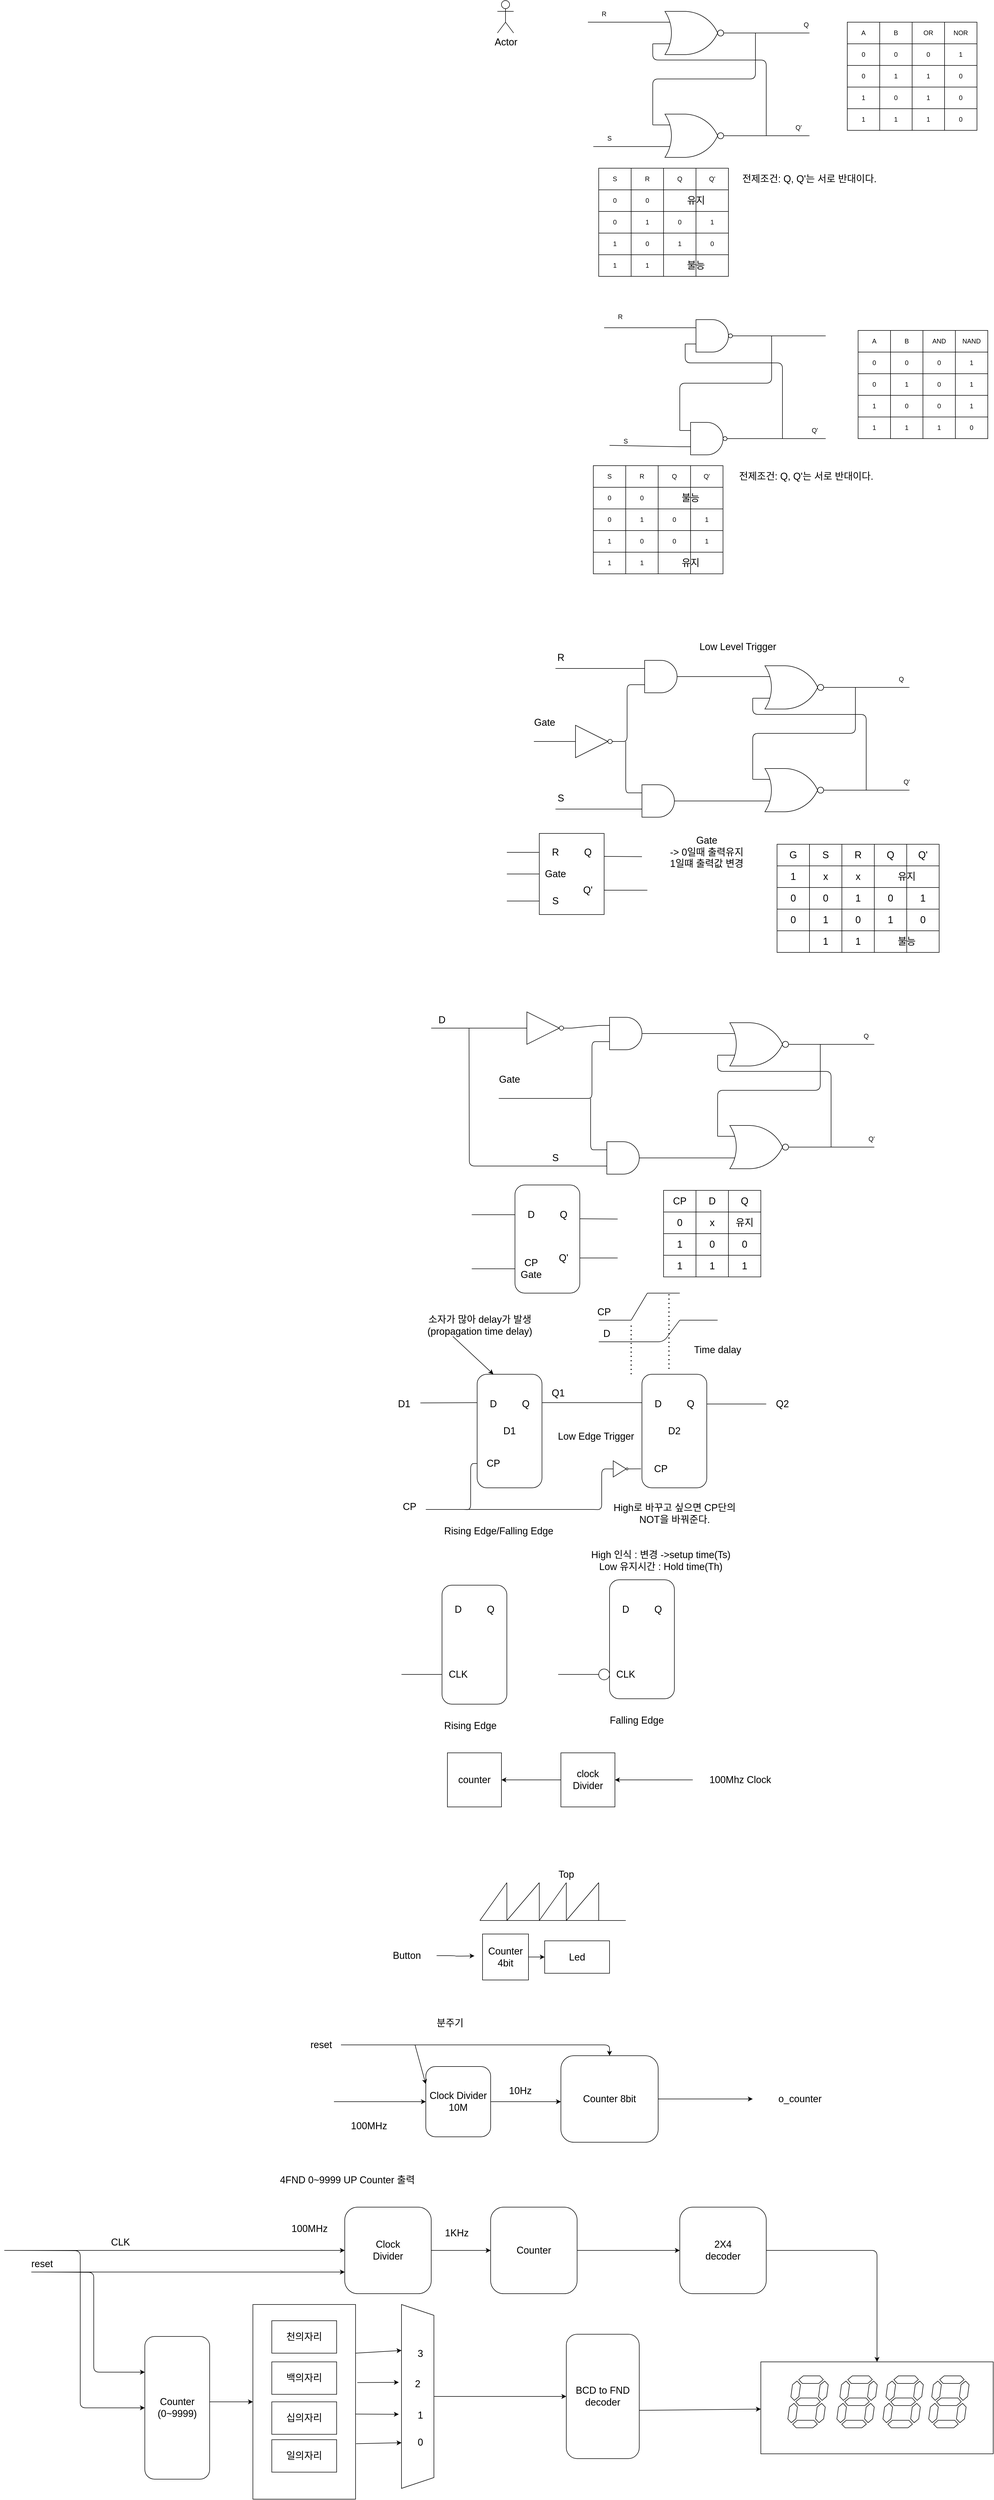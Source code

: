 <mxfile>
    <diagram id="t2UeZtVw9mF7jItM8huz" name="페이지-1">
        <mxGraphModel dx="3277" dy="957" grid="1" gridSize="10" guides="1" tooltips="1" connect="1" arrows="1" fold="1" page="1" pageScale="1" pageWidth="827" pageHeight="1169" math="0" shadow="0">
            <root>
                <mxCell id="0"/>
                <mxCell id="1" parent="0"/>
                <mxCell id="477" value="" style="rounded=0;whiteSpace=wrap;html=1;fontSize=18;" parent="1" vertex="1">
                    <mxGeometry x="-610" y="4350" width="190" height="360" as="geometry"/>
                </mxCell>
                <mxCell id="470" style="html=1;exitX=1.002;exitY=0.612;exitDx=0;exitDy=0;fontSize=18;exitPerimeter=0;" parent="1" source="471" target="468" edge="1">
                    <mxGeometry relative="1" as="geometry">
                        <mxPoint x="110" y="4418.571" as="targetPoint"/>
                    </mxGeometry>
                </mxCell>
                <mxCell id="468" value="" style="rounded=0;whiteSpace=wrap;html=1;fontSize=18;" parent="1" vertex="1">
                    <mxGeometry x="330" y="4456.1" width="430" height="170" as="geometry"/>
                </mxCell>
                <mxCell id="3" value="" style="verticalLabelPosition=bottom;shadow=0;dashed=0;align=center;html=1;verticalAlign=top;shape=mxgraph.electrical.logic_gates.logic_gate;operation=or;negating=1;negSize=0.15;" parent="1" vertex="1">
                    <mxGeometry x="130" y="110" width="150" height="80" as="geometry"/>
                </mxCell>
                <mxCell id="4" value="" style="verticalLabelPosition=bottom;shadow=0;dashed=0;align=center;html=1;verticalAlign=top;shape=mxgraph.electrical.logic_gates.logic_gate;operation=or;negating=1;negSize=0.15;" parent="1" vertex="1">
                    <mxGeometry x="130" y="300" width="150" height="80" as="geometry"/>
                </mxCell>
                <mxCell id="6" value="" style="endArrow=none;html=1;entryX=0;entryY=0.25;entryDx=0;entryDy=0;entryPerimeter=0;" parent="1" target="3" edge="1">
                    <mxGeometry width="50" height="50" relative="1" as="geometry">
                        <mxPoint x="10" y="130" as="sourcePoint"/>
                        <mxPoint x="440" y="270" as="targetPoint"/>
                    </mxGeometry>
                </mxCell>
                <mxCell id="9" value="" style="endArrow=none;html=1;entryX=0;entryY=0.25;entryDx=0;entryDy=0;entryPerimeter=0;edgeStyle=elbowEdgeStyle;elbow=vertical;" parent="1" target="4" edge="1">
                    <mxGeometry width="50" height="50" relative="1" as="geometry">
                        <mxPoint x="320" y="150" as="sourcePoint"/>
                        <mxPoint x="140" y="320" as="targetPoint"/>
                    </mxGeometry>
                </mxCell>
                <mxCell id="10" value="" style="endArrow=none;html=1;entryX=0;entryY=0.25;entryDx=0;entryDy=0;entryPerimeter=0;" parent="1" edge="1">
                    <mxGeometry width="50" height="50" relative="1" as="geometry">
                        <mxPoint x="20" y="360" as="sourcePoint"/>
                        <mxPoint x="130" y="360" as="targetPoint"/>
                    </mxGeometry>
                </mxCell>
                <mxCell id="11" value="" style="endArrow=none;html=1;exitX=1;exitY=0.5;exitDx=0;exitDy=0;exitPerimeter=0;" parent="1" source="3" edge="1">
                    <mxGeometry width="50" height="50" relative="1" as="geometry">
                        <mxPoint x="40" y="340" as="sourcePoint"/>
                        <mxPoint x="420" y="150" as="targetPoint"/>
                    </mxGeometry>
                </mxCell>
                <mxCell id="12" value="" style="endArrow=none;html=1;exitX=1;exitY=0.5;exitDx=0;exitDy=0;exitPerimeter=0;" parent="1" source="4" edge="1">
                    <mxGeometry width="50" height="50" relative="1" as="geometry">
                        <mxPoint x="50" y="350" as="sourcePoint"/>
                        <mxPoint x="420" y="340" as="targetPoint"/>
                    </mxGeometry>
                </mxCell>
                <mxCell id="14" value="" style="endArrow=none;html=1;elbow=vertical;entryX=0;entryY=0.75;entryDx=0;entryDy=0;entryPerimeter=0;edgeStyle=elbowEdgeStyle;" parent="1" target="3" edge="1">
                    <mxGeometry width="50" height="50" relative="1" as="geometry">
                        <mxPoint x="340" y="340" as="sourcePoint"/>
                        <mxPoint x="410" y="270" as="targetPoint"/>
                        <Array as="points">
                            <mxPoint x="70" y="200"/>
                        </Array>
                    </mxGeometry>
                </mxCell>
                <mxCell id="15" value="S" style="text;html=1;strokeColor=none;fillColor=none;align=center;verticalAlign=middle;whiteSpace=wrap;rounded=0;" parent="1" vertex="1">
                    <mxGeometry x="20" y="330" width="60" height="30" as="geometry"/>
                </mxCell>
                <mxCell id="16" value="R" style="text;html=1;strokeColor=none;fillColor=none;align=center;verticalAlign=middle;whiteSpace=wrap;rounded=0;" parent="1" vertex="1">
                    <mxGeometry x="10" y="100" width="60" height="30" as="geometry"/>
                </mxCell>
                <mxCell id="17" value="Q" style="text;html=1;strokeColor=none;fillColor=none;align=center;verticalAlign=middle;whiteSpace=wrap;rounded=0;" parent="1" vertex="1">
                    <mxGeometry x="384" y="120" width="60" height="30" as="geometry"/>
                </mxCell>
                <mxCell id="18" value="Q'" style="text;html=1;strokeColor=none;fillColor=none;align=center;verticalAlign=middle;whiteSpace=wrap;rounded=0;" parent="1" vertex="1">
                    <mxGeometry x="370" y="310" width="60" height="30" as="geometry"/>
                </mxCell>
                <mxCell id="71" value="" style="shape=table;startSize=0;container=1;collapsible=0;childLayout=tableLayout;" parent="1" vertex="1">
                    <mxGeometry x="490" y="130" width="240" height="200" as="geometry"/>
                </mxCell>
                <mxCell id="72" value="" style="shape=partialRectangle;collapsible=0;dropTarget=0;pointerEvents=0;fillColor=none;top=0;left=0;bottom=0;right=0;points=[[0,0.5],[1,0.5]];portConstraint=eastwest;" parent="71" vertex="1">
                    <mxGeometry width="240" height="40" as="geometry"/>
                </mxCell>
                <mxCell id="73" value="A" style="shape=partialRectangle;html=1;whiteSpace=wrap;connectable=0;overflow=hidden;fillColor=none;top=0;left=0;bottom=0;right=0;pointerEvents=1;" parent="72" vertex="1">
                    <mxGeometry width="60" height="40" as="geometry">
                        <mxRectangle width="60" height="40" as="alternateBounds"/>
                    </mxGeometry>
                </mxCell>
                <mxCell id="74" value="B" style="shape=partialRectangle;html=1;whiteSpace=wrap;connectable=0;overflow=hidden;fillColor=none;top=0;left=0;bottom=0;right=0;pointerEvents=1;" parent="72" vertex="1">
                    <mxGeometry x="60" width="60" height="40" as="geometry">
                        <mxRectangle width="60" height="40" as="alternateBounds"/>
                    </mxGeometry>
                </mxCell>
                <mxCell id="75" value="OR" style="shape=partialRectangle;html=1;whiteSpace=wrap;connectable=0;overflow=hidden;fillColor=none;top=0;left=0;bottom=0;right=0;pointerEvents=1;" parent="72" vertex="1">
                    <mxGeometry x="120" width="60" height="40" as="geometry">
                        <mxRectangle width="60" height="40" as="alternateBounds"/>
                    </mxGeometry>
                </mxCell>
                <mxCell id="76" value="NOR" style="shape=partialRectangle;html=1;whiteSpace=wrap;connectable=0;overflow=hidden;fillColor=none;top=0;left=0;bottom=0;right=0;pointerEvents=1;" parent="72" vertex="1">
                    <mxGeometry x="180" width="60" height="40" as="geometry">
                        <mxRectangle width="60" height="40" as="alternateBounds"/>
                    </mxGeometry>
                </mxCell>
                <mxCell id="77" value="" style="shape=partialRectangle;collapsible=0;dropTarget=0;pointerEvents=0;fillColor=none;top=0;left=0;bottom=0;right=0;points=[[0,0.5],[1,0.5]];portConstraint=eastwest;" parent="71" vertex="1">
                    <mxGeometry y="40" width="240" height="40" as="geometry"/>
                </mxCell>
                <mxCell id="78" value="0" style="shape=partialRectangle;html=1;whiteSpace=wrap;connectable=0;overflow=hidden;fillColor=none;top=0;left=0;bottom=0;right=0;pointerEvents=1;" parent="77" vertex="1">
                    <mxGeometry width="60" height="40" as="geometry">
                        <mxRectangle width="60" height="40" as="alternateBounds"/>
                    </mxGeometry>
                </mxCell>
                <mxCell id="79" value="0" style="shape=partialRectangle;html=1;whiteSpace=wrap;connectable=0;overflow=hidden;fillColor=none;top=0;left=0;bottom=0;right=0;pointerEvents=1;" parent="77" vertex="1">
                    <mxGeometry x="60" width="60" height="40" as="geometry">
                        <mxRectangle width="60" height="40" as="alternateBounds"/>
                    </mxGeometry>
                </mxCell>
                <mxCell id="80" value="0" style="shape=partialRectangle;html=1;whiteSpace=wrap;connectable=0;overflow=hidden;fillColor=none;top=0;left=0;bottom=0;right=0;pointerEvents=1;" parent="77" vertex="1">
                    <mxGeometry x="120" width="60" height="40" as="geometry">
                        <mxRectangle width="60" height="40" as="alternateBounds"/>
                    </mxGeometry>
                </mxCell>
                <mxCell id="81" value="1" style="shape=partialRectangle;html=1;whiteSpace=wrap;connectable=0;overflow=hidden;fillColor=none;top=0;left=0;bottom=0;right=0;pointerEvents=1;" parent="77" vertex="1">
                    <mxGeometry x="180" width="60" height="40" as="geometry">
                        <mxRectangle width="60" height="40" as="alternateBounds"/>
                    </mxGeometry>
                </mxCell>
                <mxCell id="82" value="" style="shape=partialRectangle;collapsible=0;dropTarget=0;pointerEvents=0;fillColor=none;top=0;left=0;bottom=0;right=0;points=[[0,0.5],[1,0.5]];portConstraint=eastwest;" parent="71" vertex="1">
                    <mxGeometry y="80" width="240" height="40" as="geometry"/>
                </mxCell>
                <mxCell id="83" value="0" style="shape=partialRectangle;html=1;whiteSpace=wrap;connectable=0;overflow=hidden;fillColor=none;top=0;left=0;bottom=0;right=0;pointerEvents=1;" parent="82" vertex="1">
                    <mxGeometry width="60" height="40" as="geometry">
                        <mxRectangle width="60" height="40" as="alternateBounds"/>
                    </mxGeometry>
                </mxCell>
                <mxCell id="84" value="1" style="shape=partialRectangle;html=1;whiteSpace=wrap;connectable=0;overflow=hidden;fillColor=none;top=0;left=0;bottom=0;right=0;pointerEvents=1;" parent="82" vertex="1">
                    <mxGeometry x="60" width="60" height="40" as="geometry">
                        <mxRectangle width="60" height="40" as="alternateBounds"/>
                    </mxGeometry>
                </mxCell>
                <mxCell id="85" value="1" style="shape=partialRectangle;html=1;whiteSpace=wrap;connectable=0;overflow=hidden;fillColor=none;top=0;left=0;bottom=0;right=0;pointerEvents=1;" parent="82" vertex="1">
                    <mxGeometry x="120" width="60" height="40" as="geometry">
                        <mxRectangle width="60" height="40" as="alternateBounds"/>
                    </mxGeometry>
                </mxCell>
                <mxCell id="86" value="0" style="shape=partialRectangle;html=1;whiteSpace=wrap;connectable=0;overflow=hidden;fillColor=none;top=0;left=0;bottom=0;right=0;pointerEvents=1;" parent="82" vertex="1">
                    <mxGeometry x="180" width="60" height="40" as="geometry">
                        <mxRectangle width="60" height="40" as="alternateBounds"/>
                    </mxGeometry>
                </mxCell>
                <mxCell id="87" value="" style="shape=partialRectangle;collapsible=0;dropTarget=0;pointerEvents=0;fillColor=none;top=0;left=0;bottom=0;right=0;points=[[0,0.5],[1,0.5]];portConstraint=eastwest;" parent="71" vertex="1">
                    <mxGeometry y="120" width="240" height="40" as="geometry"/>
                </mxCell>
                <mxCell id="88" value="1" style="shape=partialRectangle;html=1;whiteSpace=wrap;connectable=0;overflow=hidden;fillColor=none;top=0;left=0;bottom=0;right=0;pointerEvents=1;" parent="87" vertex="1">
                    <mxGeometry width="60" height="40" as="geometry">
                        <mxRectangle width="60" height="40" as="alternateBounds"/>
                    </mxGeometry>
                </mxCell>
                <mxCell id="89" value="0" style="shape=partialRectangle;html=1;whiteSpace=wrap;connectable=0;overflow=hidden;fillColor=none;top=0;left=0;bottom=0;right=0;pointerEvents=1;" parent="87" vertex="1">
                    <mxGeometry x="60" width="60" height="40" as="geometry">
                        <mxRectangle width="60" height="40" as="alternateBounds"/>
                    </mxGeometry>
                </mxCell>
                <mxCell id="90" value="1" style="shape=partialRectangle;html=1;whiteSpace=wrap;connectable=0;overflow=hidden;fillColor=none;top=0;left=0;bottom=0;right=0;pointerEvents=1;" parent="87" vertex="1">
                    <mxGeometry x="120" width="60" height="40" as="geometry">
                        <mxRectangle width="60" height="40" as="alternateBounds"/>
                    </mxGeometry>
                </mxCell>
                <mxCell id="91" value="0" style="shape=partialRectangle;html=1;whiteSpace=wrap;connectable=0;overflow=hidden;fillColor=none;top=0;left=0;bottom=0;right=0;pointerEvents=1;" parent="87" vertex="1">
                    <mxGeometry x="180" width="60" height="40" as="geometry">
                        <mxRectangle width="60" height="40" as="alternateBounds"/>
                    </mxGeometry>
                </mxCell>
                <mxCell id="92" value="" style="shape=partialRectangle;collapsible=0;dropTarget=0;pointerEvents=0;fillColor=none;top=0;left=0;bottom=0;right=0;points=[[0,0.5],[1,0.5]];portConstraint=eastwest;" parent="71" vertex="1">
                    <mxGeometry y="160" width="240" height="40" as="geometry"/>
                </mxCell>
                <mxCell id="93" value="1" style="shape=partialRectangle;html=1;whiteSpace=wrap;connectable=0;overflow=hidden;fillColor=none;top=0;left=0;bottom=0;right=0;pointerEvents=1;" parent="92" vertex="1">
                    <mxGeometry width="60" height="40" as="geometry">
                        <mxRectangle width="60" height="40" as="alternateBounds"/>
                    </mxGeometry>
                </mxCell>
                <mxCell id="94" value="1" style="shape=partialRectangle;html=1;whiteSpace=wrap;connectable=0;overflow=hidden;fillColor=none;top=0;left=0;bottom=0;right=0;pointerEvents=1;" parent="92" vertex="1">
                    <mxGeometry x="60" width="60" height="40" as="geometry">
                        <mxRectangle width="60" height="40" as="alternateBounds"/>
                    </mxGeometry>
                </mxCell>
                <mxCell id="95" value="1" style="shape=partialRectangle;html=1;whiteSpace=wrap;connectable=0;overflow=hidden;fillColor=none;top=0;left=0;bottom=0;right=0;pointerEvents=1;" parent="92" vertex="1">
                    <mxGeometry x="120" width="60" height="40" as="geometry">
                        <mxRectangle width="60" height="40" as="alternateBounds"/>
                    </mxGeometry>
                </mxCell>
                <mxCell id="96" value="0" style="shape=partialRectangle;html=1;whiteSpace=wrap;connectable=0;overflow=hidden;fillColor=none;top=0;left=0;bottom=0;right=0;pointerEvents=1;" parent="92" vertex="1">
                    <mxGeometry x="180" width="60" height="40" as="geometry">
                        <mxRectangle width="60" height="40" as="alternateBounds"/>
                    </mxGeometry>
                </mxCell>
                <mxCell id="97" value="" style="shape=table;startSize=0;container=1;collapsible=0;childLayout=tableLayout;" parent="1" vertex="1">
                    <mxGeometry x="30" y="400" width="240" height="200" as="geometry"/>
                </mxCell>
                <mxCell id="98" value="" style="shape=partialRectangle;collapsible=0;dropTarget=0;pointerEvents=0;fillColor=none;top=0;left=0;bottom=0;right=0;points=[[0,0.5],[1,0.5]];portConstraint=eastwest;" parent="97" vertex="1">
                    <mxGeometry width="240" height="40" as="geometry"/>
                </mxCell>
                <mxCell id="99" value="S" style="shape=partialRectangle;html=1;whiteSpace=wrap;connectable=0;overflow=hidden;fillColor=none;top=0;left=0;bottom=0;right=0;pointerEvents=1;" parent="98" vertex="1">
                    <mxGeometry width="60" height="40" as="geometry">
                        <mxRectangle width="60" height="40" as="alternateBounds"/>
                    </mxGeometry>
                </mxCell>
                <mxCell id="100" value="R" style="shape=partialRectangle;html=1;whiteSpace=wrap;connectable=0;overflow=hidden;fillColor=none;top=0;left=0;bottom=0;right=0;pointerEvents=1;" parent="98" vertex="1">
                    <mxGeometry x="60" width="60" height="40" as="geometry">
                        <mxRectangle width="60" height="40" as="alternateBounds"/>
                    </mxGeometry>
                </mxCell>
                <mxCell id="101" value="Q" style="shape=partialRectangle;html=1;whiteSpace=wrap;connectable=0;overflow=hidden;fillColor=none;top=0;left=0;bottom=0;right=0;pointerEvents=1;" parent="98" vertex="1">
                    <mxGeometry x="120" width="60" height="40" as="geometry">
                        <mxRectangle width="60" height="40" as="alternateBounds"/>
                    </mxGeometry>
                </mxCell>
                <mxCell id="102" value="Q'" style="shape=partialRectangle;html=1;whiteSpace=wrap;connectable=0;overflow=hidden;fillColor=none;top=0;left=0;bottom=0;right=0;pointerEvents=1;" parent="98" vertex="1">
                    <mxGeometry x="180" width="60" height="40" as="geometry">
                        <mxRectangle width="60" height="40" as="alternateBounds"/>
                    </mxGeometry>
                </mxCell>
                <mxCell id="103" value="" style="shape=partialRectangle;collapsible=0;dropTarget=0;pointerEvents=0;fillColor=none;top=0;left=0;bottom=0;right=0;points=[[0,0.5],[1,0.5]];portConstraint=eastwest;" parent="97" vertex="1">
                    <mxGeometry y="40" width="240" height="40" as="geometry"/>
                </mxCell>
                <mxCell id="104" value="0" style="shape=partialRectangle;html=1;whiteSpace=wrap;connectable=0;overflow=hidden;fillColor=none;top=0;left=0;bottom=0;right=0;pointerEvents=1;" parent="103" vertex="1">
                    <mxGeometry width="60" height="40" as="geometry">
                        <mxRectangle width="60" height="40" as="alternateBounds"/>
                    </mxGeometry>
                </mxCell>
                <mxCell id="105" value="0" style="shape=partialRectangle;html=1;whiteSpace=wrap;connectable=0;overflow=hidden;fillColor=none;top=0;left=0;bottom=0;right=0;pointerEvents=1;" parent="103" vertex="1">
                    <mxGeometry x="60" width="60" height="40" as="geometry">
                        <mxRectangle width="60" height="40" as="alternateBounds"/>
                    </mxGeometry>
                </mxCell>
                <mxCell id="106" value="" style="shape=partialRectangle;html=1;whiteSpace=wrap;connectable=0;overflow=hidden;fillColor=none;top=0;left=0;bottom=0;right=0;pointerEvents=1;" parent="103" vertex="1">
                    <mxGeometry x="120" width="60" height="40" as="geometry">
                        <mxRectangle width="60" height="40" as="alternateBounds"/>
                    </mxGeometry>
                </mxCell>
                <mxCell id="107" value="" style="shape=partialRectangle;html=1;whiteSpace=wrap;connectable=0;overflow=hidden;fillColor=none;top=0;left=0;bottom=0;right=0;pointerEvents=1;" parent="103" vertex="1">
                    <mxGeometry x="180" width="60" height="40" as="geometry">
                        <mxRectangle width="60" height="40" as="alternateBounds"/>
                    </mxGeometry>
                </mxCell>
                <mxCell id="108" value="" style="shape=partialRectangle;collapsible=0;dropTarget=0;pointerEvents=0;fillColor=none;top=0;left=0;bottom=0;right=0;points=[[0,0.5],[1,0.5]];portConstraint=eastwest;" parent="97" vertex="1">
                    <mxGeometry y="80" width="240" height="40" as="geometry"/>
                </mxCell>
                <mxCell id="109" value="0" style="shape=partialRectangle;html=1;whiteSpace=wrap;connectable=0;overflow=hidden;fillColor=none;top=0;left=0;bottom=0;right=0;pointerEvents=1;" parent="108" vertex="1">
                    <mxGeometry width="60" height="40" as="geometry">
                        <mxRectangle width="60" height="40" as="alternateBounds"/>
                    </mxGeometry>
                </mxCell>
                <mxCell id="110" value="1" style="shape=partialRectangle;html=1;whiteSpace=wrap;connectable=0;overflow=hidden;fillColor=none;top=0;left=0;bottom=0;right=0;pointerEvents=1;" parent="108" vertex="1">
                    <mxGeometry x="60" width="60" height="40" as="geometry">
                        <mxRectangle width="60" height="40" as="alternateBounds"/>
                    </mxGeometry>
                </mxCell>
                <mxCell id="111" value="0" style="shape=partialRectangle;html=1;whiteSpace=wrap;connectable=0;overflow=hidden;fillColor=none;top=0;left=0;bottom=0;right=0;pointerEvents=1;" parent="108" vertex="1">
                    <mxGeometry x="120" width="60" height="40" as="geometry">
                        <mxRectangle width="60" height="40" as="alternateBounds"/>
                    </mxGeometry>
                </mxCell>
                <mxCell id="112" value="1" style="shape=partialRectangle;html=1;whiteSpace=wrap;connectable=0;overflow=hidden;fillColor=none;top=0;left=0;bottom=0;right=0;pointerEvents=1;" parent="108" vertex="1">
                    <mxGeometry x="180" width="60" height="40" as="geometry">
                        <mxRectangle width="60" height="40" as="alternateBounds"/>
                    </mxGeometry>
                </mxCell>
                <mxCell id="113" value="" style="shape=partialRectangle;collapsible=0;dropTarget=0;pointerEvents=0;fillColor=none;top=0;left=0;bottom=0;right=0;points=[[0,0.5],[1,0.5]];portConstraint=eastwest;" parent="97" vertex="1">
                    <mxGeometry y="120" width="240" height="40" as="geometry"/>
                </mxCell>
                <mxCell id="114" value="1" style="shape=partialRectangle;html=1;whiteSpace=wrap;connectable=0;overflow=hidden;fillColor=none;top=0;left=0;bottom=0;right=0;pointerEvents=1;" parent="113" vertex="1">
                    <mxGeometry width="60" height="40" as="geometry">
                        <mxRectangle width="60" height="40" as="alternateBounds"/>
                    </mxGeometry>
                </mxCell>
                <mxCell id="115" value="0" style="shape=partialRectangle;html=1;whiteSpace=wrap;connectable=0;overflow=hidden;fillColor=none;top=0;left=0;bottom=0;right=0;pointerEvents=1;" parent="113" vertex="1">
                    <mxGeometry x="60" width="60" height="40" as="geometry">
                        <mxRectangle width="60" height="40" as="alternateBounds"/>
                    </mxGeometry>
                </mxCell>
                <mxCell id="116" value="1" style="shape=partialRectangle;html=1;whiteSpace=wrap;connectable=0;overflow=hidden;fillColor=none;top=0;left=0;bottom=0;right=0;pointerEvents=1;" parent="113" vertex="1">
                    <mxGeometry x="120" width="60" height="40" as="geometry">
                        <mxRectangle width="60" height="40" as="alternateBounds"/>
                    </mxGeometry>
                </mxCell>
                <mxCell id="117" value="0" style="shape=partialRectangle;html=1;whiteSpace=wrap;connectable=0;overflow=hidden;fillColor=none;top=0;left=0;bottom=0;right=0;pointerEvents=1;" parent="113" vertex="1">
                    <mxGeometry x="180" width="60" height="40" as="geometry">
                        <mxRectangle width="60" height="40" as="alternateBounds"/>
                    </mxGeometry>
                </mxCell>
                <mxCell id="118" value="" style="shape=partialRectangle;collapsible=0;dropTarget=0;pointerEvents=0;fillColor=none;top=0;left=0;bottom=0;right=0;points=[[0,0.5],[1,0.5]];portConstraint=eastwest;" parent="97" vertex="1">
                    <mxGeometry y="160" width="240" height="40" as="geometry"/>
                </mxCell>
                <mxCell id="119" value="1" style="shape=partialRectangle;html=1;whiteSpace=wrap;connectable=0;overflow=hidden;fillColor=none;top=0;left=0;bottom=0;right=0;pointerEvents=1;" parent="118" vertex="1">
                    <mxGeometry width="60" height="40" as="geometry">
                        <mxRectangle width="60" height="40" as="alternateBounds"/>
                    </mxGeometry>
                </mxCell>
                <mxCell id="120" value="1" style="shape=partialRectangle;html=1;whiteSpace=wrap;connectable=0;overflow=hidden;fillColor=none;top=0;left=0;bottom=0;right=0;pointerEvents=1;" parent="118" vertex="1">
                    <mxGeometry x="60" width="60" height="40" as="geometry">
                        <mxRectangle width="60" height="40" as="alternateBounds"/>
                    </mxGeometry>
                </mxCell>
                <mxCell id="121" value="" style="shape=partialRectangle;html=1;whiteSpace=wrap;connectable=0;overflow=hidden;fillColor=none;top=0;left=0;bottom=0;right=0;pointerEvents=1;" parent="118" vertex="1">
                    <mxGeometry x="120" width="60" height="40" as="geometry">
                        <mxRectangle width="60" height="40" as="alternateBounds"/>
                    </mxGeometry>
                </mxCell>
                <mxCell id="122" value="" style="shape=partialRectangle;html=1;whiteSpace=wrap;connectable=0;overflow=hidden;fillColor=none;top=0;left=0;bottom=0;right=0;pointerEvents=1;" parent="118" vertex="1">
                    <mxGeometry x="180" width="60" height="40" as="geometry">
                        <mxRectangle width="60" height="40" as="alternateBounds"/>
                    </mxGeometry>
                </mxCell>
                <mxCell id="124" value="전제조건: Q, Q'는 서로 반대이다." style="text;html=1;strokeColor=none;fillColor=none;align=center;verticalAlign=middle;whiteSpace=wrap;rounded=0;fontSize=18;" parent="1" vertex="1">
                    <mxGeometry x="270" y="400" width="300" height="40" as="geometry"/>
                </mxCell>
                <mxCell id="125" value="불능" style="text;html=1;strokeColor=none;fillColor=none;align=center;verticalAlign=middle;whiteSpace=wrap;rounded=0;fontSize=18;" parent="1" vertex="1">
                    <mxGeometry x="150" y="560" width="120" height="40" as="geometry"/>
                </mxCell>
                <mxCell id="126" value="유지" style="text;html=1;strokeColor=none;fillColor=none;align=center;verticalAlign=middle;whiteSpace=wrap;rounded=0;fontSize=18;" parent="1" vertex="1">
                    <mxGeometry x="150" y="440" width="120" height="40" as="geometry"/>
                </mxCell>
                <mxCell id="131" value="" style="endArrow=none;html=1;entryX=0;entryY=0.25;entryDx=0;entryDy=0;entryPerimeter=0;" parent="1" target="140" edge="1">
                    <mxGeometry width="50" height="50" relative="1" as="geometry">
                        <mxPoint x="40" y="695" as="sourcePoint"/>
                        <mxPoint x="160" y="690" as="targetPoint"/>
                    </mxGeometry>
                </mxCell>
                <mxCell id="132" value="" style="endArrow=none;html=1;entryX=0;entryY=0.25;entryDx=0;entryDy=0;entryPerimeter=0;edgeStyle=elbowEdgeStyle;elbow=vertical;" parent="1" target="141" edge="1">
                    <mxGeometry width="50" height="50" relative="1" as="geometry">
                        <mxPoint x="350" y="710" as="sourcePoint"/>
                        <mxPoint x="160" y="880" as="targetPoint"/>
                    </mxGeometry>
                </mxCell>
                <mxCell id="133" value="" style="endArrow=none;html=1;entryX=0;entryY=0.75;entryDx=0;entryDy=0;entryPerimeter=0;exitX=0;exitY=0.75;exitDx=0;exitDy=0;" parent="1" source="137" target="141" edge="1">
                    <mxGeometry width="50" height="50" relative="1" as="geometry">
                        <mxPoint x="50" y="920" as="sourcePoint"/>
                        <mxPoint x="160" y="920" as="targetPoint"/>
                    </mxGeometry>
                </mxCell>
                <mxCell id="134" value="" style="endArrow=none;html=1;exitX=1;exitY=0.5;exitDx=0;exitDy=0;exitPerimeter=0;" parent="1" source="140" edge="1">
                    <mxGeometry width="50" height="50" relative="1" as="geometry">
                        <mxPoint x="310" y="710" as="sourcePoint"/>
                        <mxPoint x="450" y="710" as="targetPoint"/>
                    </mxGeometry>
                </mxCell>
                <mxCell id="135" value="" style="endArrow=none;html=1;exitX=1;exitY=0.5;exitDx=0;exitDy=0;exitPerimeter=0;" parent="1" source="141" edge="1">
                    <mxGeometry width="50" height="50" relative="1" as="geometry">
                        <mxPoint x="310" y="900" as="sourcePoint"/>
                        <mxPoint x="450" y="900" as="targetPoint"/>
                    </mxGeometry>
                </mxCell>
                <mxCell id="136" value="" style="endArrow=none;html=1;elbow=vertical;entryX=0;entryY=0.75;entryDx=0;entryDy=0;entryPerimeter=0;edgeStyle=elbowEdgeStyle;" parent="1" target="140" edge="1">
                    <mxGeometry width="50" height="50" relative="1" as="geometry">
                        <mxPoint x="370" y="900" as="sourcePoint"/>
                        <mxPoint x="160" y="730" as="targetPoint"/>
                        <Array as="points">
                            <mxPoint x="100" y="760"/>
                        </Array>
                    </mxGeometry>
                </mxCell>
                <mxCell id="137" value="S" style="text;html=1;strokeColor=none;fillColor=none;align=center;verticalAlign=middle;whiteSpace=wrap;rounded=0;" parent="1" vertex="1">
                    <mxGeometry x="50" y="890" width="60" height="30" as="geometry"/>
                </mxCell>
                <mxCell id="138" value="R" style="text;html=1;strokeColor=none;fillColor=none;align=center;verticalAlign=middle;whiteSpace=wrap;rounded=0;" parent="1" vertex="1">
                    <mxGeometry x="40" y="660" width="60" height="30" as="geometry"/>
                </mxCell>
                <mxCell id="139" value="Q'" style="text;html=1;strokeColor=none;fillColor=none;align=center;verticalAlign=middle;whiteSpace=wrap;rounded=0;" parent="1" vertex="1">
                    <mxGeometry x="400" y="870" width="60" height="30" as="geometry"/>
                </mxCell>
                <mxCell id="140" value="" style="verticalLabelPosition=bottom;shadow=0;dashed=0;align=center;html=1;verticalAlign=top;shape=mxgraph.electrical.logic_gates.logic_gate;operation=and;negating=1;negSize=0.15;fontSize=18;" parent="1" vertex="1">
                    <mxGeometry x="190" y="680" width="100" height="60" as="geometry"/>
                </mxCell>
                <mxCell id="141" value="" style="verticalLabelPosition=bottom;shadow=0;dashed=0;align=center;html=1;verticalAlign=top;shape=mxgraph.electrical.logic_gates.logic_gate;operation=and;negating=1;negSize=0.15;fontSize=18;" parent="1" vertex="1">
                    <mxGeometry x="180" y="870" width="100" height="60" as="geometry"/>
                </mxCell>
                <mxCell id="143" value="" style="shape=table;startSize=0;container=1;collapsible=0;childLayout=tableLayout;" parent="1" vertex="1">
                    <mxGeometry x="510" y="700" width="240" height="200" as="geometry"/>
                </mxCell>
                <mxCell id="144" value="" style="shape=partialRectangle;collapsible=0;dropTarget=0;pointerEvents=0;fillColor=none;top=0;left=0;bottom=0;right=0;points=[[0,0.5],[1,0.5]];portConstraint=eastwest;" parent="143" vertex="1">
                    <mxGeometry width="240" height="40" as="geometry"/>
                </mxCell>
                <mxCell id="145" value="A" style="shape=partialRectangle;html=1;whiteSpace=wrap;connectable=0;overflow=hidden;fillColor=none;top=0;left=0;bottom=0;right=0;pointerEvents=1;" parent="144" vertex="1">
                    <mxGeometry width="60" height="40" as="geometry">
                        <mxRectangle width="60" height="40" as="alternateBounds"/>
                    </mxGeometry>
                </mxCell>
                <mxCell id="146" value="B" style="shape=partialRectangle;html=1;whiteSpace=wrap;connectable=0;overflow=hidden;fillColor=none;top=0;left=0;bottom=0;right=0;pointerEvents=1;" parent="144" vertex="1">
                    <mxGeometry x="60" width="60" height="40" as="geometry">
                        <mxRectangle width="60" height="40" as="alternateBounds"/>
                    </mxGeometry>
                </mxCell>
                <mxCell id="147" value="AND" style="shape=partialRectangle;html=1;whiteSpace=wrap;connectable=0;overflow=hidden;fillColor=none;top=0;left=0;bottom=0;right=0;pointerEvents=1;" parent="144" vertex="1">
                    <mxGeometry x="120" width="60" height="40" as="geometry">
                        <mxRectangle width="60" height="40" as="alternateBounds"/>
                    </mxGeometry>
                </mxCell>
                <mxCell id="148" value="NAND" style="shape=partialRectangle;html=1;whiteSpace=wrap;connectable=0;overflow=hidden;fillColor=none;top=0;left=0;bottom=0;right=0;pointerEvents=1;" parent="144" vertex="1">
                    <mxGeometry x="180" width="60" height="40" as="geometry">
                        <mxRectangle width="60" height="40" as="alternateBounds"/>
                    </mxGeometry>
                </mxCell>
                <mxCell id="149" value="" style="shape=partialRectangle;collapsible=0;dropTarget=0;pointerEvents=0;fillColor=none;top=0;left=0;bottom=0;right=0;points=[[0,0.5],[1,0.5]];portConstraint=eastwest;" parent="143" vertex="1">
                    <mxGeometry y="40" width="240" height="40" as="geometry"/>
                </mxCell>
                <mxCell id="150" value="0" style="shape=partialRectangle;html=1;whiteSpace=wrap;connectable=0;overflow=hidden;fillColor=none;top=0;left=0;bottom=0;right=0;pointerEvents=1;" parent="149" vertex="1">
                    <mxGeometry width="60" height="40" as="geometry">
                        <mxRectangle width="60" height="40" as="alternateBounds"/>
                    </mxGeometry>
                </mxCell>
                <mxCell id="151" value="0" style="shape=partialRectangle;html=1;whiteSpace=wrap;connectable=0;overflow=hidden;fillColor=none;top=0;left=0;bottom=0;right=0;pointerEvents=1;" parent="149" vertex="1">
                    <mxGeometry x="60" width="60" height="40" as="geometry">
                        <mxRectangle width="60" height="40" as="alternateBounds"/>
                    </mxGeometry>
                </mxCell>
                <mxCell id="152" value="0" style="shape=partialRectangle;html=1;whiteSpace=wrap;connectable=0;overflow=hidden;fillColor=none;top=0;left=0;bottom=0;right=0;pointerEvents=1;" parent="149" vertex="1">
                    <mxGeometry x="120" width="60" height="40" as="geometry">
                        <mxRectangle width="60" height="40" as="alternateBounds"/>
                    </mxGeometry>
                </mxCell>
                <mxCell id="153" value="1" style="shape=partialRectangle;html=1;whiteSpace=wrap;connectable=0;overflow=hidden;fillColor=none;top=0;left=0;bottom=0;right=0;pointerEvents=1;" parent="149" vertex="1">
                    <mxGeometry x="180" width="60" height="40" as="geometry">
                        <mxRectangle width="60" height="40" as="alternateBounds"/>
                    </mxGeometry>
                </mxCell>
                <mxCell id="154" value="" style="shape=partialRectangle;collapsible=0;dropTarget=0;pointerEvents=0;fillColor=none;top=0;left=0;bottom=0;right=0;points=[[0,0.5],[1,0.5]];portConstraint=eastwest;" parent="143" vertex="1">
                    <mxGeometry y="80" width="240" height="40" as="geometry"/>
                </mxCell>
                <mxCell id="155" value="0" style="shape=partialRectangle;html=1;whiteSpace=wrap;connectable=0;overflow=hidden;fillColor=none;top=0;left=0;bottom=0;right=0;pointerEvents=1;" parent="154" vertex="1">
                    <mxGeometry width="60" height="40" as="geometry">
                        <mxRectangle width="60" height="40" as="alternateBounds"/>
                    </mxGeometry>
                </mxCell>
                <mxCell id="156" value="1" style="shape=partialRectangle;html=1;whiteSpace=wrap;connectable=0;overflow=hidden;fillColor=none;top=0;left=0;bottom=0;right=0;pointerEvents=1;" parent="154" vertex="1">
                    <mxGeometry x="60" width="60" height="40" as="geometry">
                        <mxRectangle width="60" height="40" as="alternateBounds"/>
                    </mxGeometry>
                </mxCell>
                <mxCell id="157" value="0" style="shape=partialRectangle;html=1;whiteSpace=wrap;connectable=0;overflow=hidden;fillColor=none;top=0;left=0;bottom=0;right=0;pointerEvents=1;" parent="154" vertex="1">
                    <mxGeometry x="120" width="60" height="40" as="geometry">
                        <mxRectangle width="60" height="40" as="alternateBounds"/>
                    </mxGeometry>
                </mxCell>
                <mxCell id="158" value="1" style="shape=partialRectangle;html=1;whiteSpace=wrap;connectable=0;overflow=hidden;fillColor=none;top=0;left=0;bottom=0;right=0;pointerEvents=1;" parent="154" vertex="1">
                    <mxGeometry x="180" width="60" height="40" as="geometry">
                        <mxRectangle width="60" height="40" as="alternateBounds"/>
                    </mxGeometry>
                </mxCell>
                <mxCell id="159" value="" style="shape=partialRectangle;collapsible=0;dropTarget=0;pointerEvents=0;fillColor=none;top=0;left=0;bottom=0;right=0;points=[[0,0.5],[1,0.5]];portConstraint=eastwest;" parent="143" vertex="1">
                    <mxGeometry y="120" width="240" height="40" as="geometry"/>
                </mxCell>
                <mxCell id="160" value="1" style="shape=partialRectangle;html=1;whiteSpace=wrap;connectable=0;overflow=hidden;fillColor=none;top=0;left=0;bottom=0;right=0;pointerEvents=1;" parent="159" vertex="1">
                    <mxGeometry width="60" height="40" as="geometry">
                        <mxRectangle width="60" height="40" as="alternateBounds"/>
                    </mxGeometry>
                </mxCell>
                <mxCell id="161" value="0" style="shape=partialRectangle;html=1;whiteSpace=wrap;connectable=0;overflow=hidden;fillColor=none;top=0;left=0;bottom=0;right=0;pointerEvents=1;" parent="159" vertex="1">
                    <mxGeometry x="60" width="60" height="40" as="geometry">
                        <mxRectangle width="60" height="40" as="alternateBounds"/>
                    </mxGeometry>
                </mxCell>
                <mxCell id="162" value="0" style="shape=partialRectangle;html=1;whiteSpace=wrap;connectable=0;overflow=hidden;fillColor=none;top=0;left=0;bottom=0;right=0;pointerEvents=1;" parent="159" vertex="1">
                    <mxGeometry x="120" width="60" height="40" as="geometry">
                        <mxRectangle width="60" height="40" as="alternateBounds"/>
                    </mxGeometry>
                </mxCell>
                <mxCell id="163" value="1" style="shape=partialRectangle;html=1;whiteSpace=wrap;connectable=0;overflow=hidden;fillColor=none;top=0;left=0;bottom=0;right=0;pointerEvents=1;" parent="159" vertex="1">
                    <mxGeometry x="180" width="60" height="40" as="geometry">
                        <mxRectangle width="60" height="40" as="alternateBounds"/>
                    </mxGeometry>
                </mxCell>
                <mxCell id="164" value="" style="shape=partialRectangle;collapsible=0;dropTarget=0;pointerEvents=0;fillColor=none;top=0;left=0;bottom=0;right=0;points=[[0,0.5],[1,0.5]];portConstraint=eastwest;" parent="143" vertex="1">
                    <mxGeometry y="160" width="240" height="40" as="geometry"/>
                </mxCell>
                <mxCell id="165" value="1" style="shape=partialRectangle;html=1;whiteSpace=wrap;connectable=0;overflow=hidden;fillColor=none;top=0;left=0;bottom=0;right=0;pointerEvents=1;" parent="164" vertex="1">
                    <mxGeometry width="60" height="40" as="geometry">
                        <mxRectangle width="60" height="40" as="alternateBounds"/>
                    </mxGeometry>
                </mxCell>
                <mxCell id="166" value="1" style="shape=partialRectangle;html=1;whiteSpace=wrap;connectable=0;overflow=hidden;fillColor=none;top=0;left=0;bottom=0;right=0;pointerEvents=1;" parent="164" vertex="1">
                    <mxGeometry x="60" width="60" height="40" as="geometry">
                        <mxRectangle width="60" height="40" as="alternateBounds"/>
                    </mxGeometry>
                </mxCell>
                <mxCell id="167" value="1" style="shape=partialRectangle;html=1;whiteSpace=wrap;connectable=0;overflow=hidden;fillColor=none;top=0;left=0;bottom=0;right=0;pointerEvents=1;" parent="164" vertex="1">
                    <mxGeometry x="120" width="60" height="40" as="geometry">
                        <mxRectangle width="60" height="40" as="alternateBounds"/>
                    </mxGeometry>
                </mxCell>
                <mxCell id="168" value="0" style="shape=partialRectangle;html=1;whiteSpace=wrap;connectable=0;overflow=hidden;fillColor=none;top=0;left=0;bottom=0;right=0;pointerEvents=1;" parent="164" vertex="1">
                    <mxGeometry x="180" width="60" height="40" as="geometry">
                        <mxRectangle width="60" height="40" as="alternateBounds"/>
                    </mxGeometry>
                </mxCell>
                <mxCell id="169" value="" style="shape=table;startSize=0;container=1;collapsible=0;childLayout=tableLayout;" parent="1" vertex="1">
                    <mxGeometry x="20" y="950" width="240" height="200" as="geometry"/>
                </mxCell>
                <mxCell id="170" value="" style="shape=partialRectangle;collapsible=0;dropTarget=0;pointerEvents=0;fillColor=none;top=0;left=0;bottom=0;right=0;points=[[0,0.5],[1,0.5]];portConstraint=eastwest;" parent="169" vertex="1">
                    <mxGeometry width="240" height="40" as="geometry"/>
                </mxCell>
                <mxCell id="171" value="S" style="shape=partialRectangle;html=1;whiteSpace=wrap;connectable=0;overflow=hidden;fillColor=none;top=0;left=0;bottom=0;right=0;pointerEvents=1;" parent="170" vertex="1">
                    <mxGeometry width="60" height="40" as="geometry">
                        <mxRectangle width="60" height="40" as="alternateBounds"/>
                    </mxGeometry>
                </mxCell>
                <mxCell id="172" value="R" style="shape=partialRectangle;html=1;whiteSpace=wrap;connectable=0;overflow=hidden;fillColor=none;top=0;left=0;bottom=0;right=0;pointerEvents=1;" parent="170" vertex="1">
                    <mxGeometry x="60" width="60" height="40" as="geometry">
                        <mxRectangle width="60" height="40" as="alternateBounds"/>
                    </mxGeometry>
                </mxCell>
                <mxCell id="173" value="Q" style="shape=partialRectangle;html=1;whiteSpace=wrap;connectable=0;overflow=hidden;fillColor=none;top=0;left=0;bottom=0;right=0;pointerEvents=1;" parent="170" vertex="1">
                    <mxGeometry x="120" width="60" height="40" as="geometry">
                        <mxRectangle width="60" height="40" as="alternateBounds"/>
                    </mxGeometry>
                </mxCell>
                <mxCell id="174" value="Q'" style="shape=partialRectangle;html=1;whiteSpace=wrap;connectable=0;overflow=hidden;fillColor=none;top=0;left=0;bottom=0;right=0;pointerEvents=1;" parent="170" vertex="1">
                    <mxGeometry x="180" width="60" height="40" as="geometry">
                        <mxRectangle width="60" height="40" as="alternateBounds"/>
                    </mxGeometry>
                </mxCell>
                <mxCell id="175" value="" style="shape=partialRectangle;collapsible=0;dropTarget=0;pointerEvents=0;fillColor=none;top=0;left=0;bottom=0;right=0;points=[[0,0.5],[1,0.5]];portConstraint=eastwest;" parent="169" vertex="1">
                    <mxGeometry y="40" width="240" height="40" as="geometry"/>
                </mxCell>
                <mxCell id="176" value="0" style="shape=partialRectangle;html=1;whiteSpace=wrap;connectable=0;overflow=hidden;fillColor=none;top=0;left=0;bottom=0;right=0;pointerEvents=1;" parent="175" vertex="1">
                    <mxGeometry width="60" height="40" as="geometry">
                        <mxRectangle width="60" height="40" as="alternateBounds"/>
                    </mxGeometry>
                </mxCell>
                <mxCell id="177" value="0" style="shape=partialRectangle;html=1;whiteSpace=wrap;connectable=0;overflow=hidden;fillColor=none;top=0;left=0;bottom=0;right=0;pointerEvents=1;" parent="175" vertex="1">
                    <mxGeometry x="60" width="60" height="40" as="geometry">
                        <mxRectangle width="60" height="40" as="alternateBounds"/>
                    </mxGeometry>
                </mxCell>
                <mxCell id="178" value="" style="shape=partialRectangle;html=1;whiteSpace=wrap;connectable=0;overflow=hidden;fillColor=none;top=0;left=0;bottom=0;right=0;pointerEvents=1;" parent="175" vertex="1">
                    <mxGeometry x="120" width="60" height="40" as="geometry">
                        <mxRectangle width="60" height="40" as="alternateBounds"/>
                    </mxGeometry>
                </mxCell>
                <mxCell id="179" value="" style="shape=partialRectangle;html=1;whiteSpace=wrap;connectable=0;overflow=hidden;fillColor=none;top=0;left=0;bottom=0;right=0;pointerEvents=1;" parent="175" vertex="1">
                    <mxGeometry x="180" width="60" height="40" as="geometry">
                        <mxRectangle width="60" height="40" as="alternateBounds"/>
                    </mxGeometry>
                </mxCell>
                <mxCell id="180" value="" style="shape=partialRectangle;collapsible=0;dropTarget=0;pointerEvents=0;fillColor=none;top=0;left=0;bottom=0;right=0;points=[[0,0.5],[1,0.5]];portConstraint=eastwest;" parent="169" vertex="1">
                    <mxGeometry y="80" width="240" height="40" as="geometry"/>
                </mxCell>
                <mxCell id="181" value="0" style="shape=partialRectangle;html=1;whiteSpace=wrap;connectable=0;overflow=hidden;fillColor=none;top=0;left=0;bottom=0;right=0;pointerEvents=1;" parent="180" vertex="1">
                    <mxGeometry width="60" height="40" as="geometry">
                        <mxRectangle width="60" height="40" as="alternateBounds"/>
                    </mxGeometry>
                </mxCell>
                <mxCell id="182" value="1" style="shape=partialRectangle;html=1;whiteSpace=wrap;connectable=0;overflow=hidden;fillColor=none;top=0;left=0;bottom=0;right=0;pointerEvents=1;" parent="180" vertex="1">
                    <mxGeometry x="60" width="60" height="40" as="geometry">
                        <mxRectangle width="60" height="40" as="alternateBounds"/>
                    </mxGeometry>
                </mxCell>
                <mxCell id="183" value="0" style="shape=partialRectangle;html=1;whiteSpace=wrap;connectable=0;overflow=hidden;fillColor=none;top=0;left=0;bottom=0;right=0;pointerEvents=1;" parent="180" vertex="1">
                    <mxGeometry x="120" width="60" height="40" as="geometry">
                        <mxRectangle width="60" height="40" as="alternateBounds"/>
                    </mxGeometry>
                </mxCell>
                <mxCell id="184" value="1" style="shape=partialRectangle;html=1;whiteSpace=wrap;connectable=0;overflow=hidden;fillColor=none;top=0;left=0;bottom=0;right=0;pointerEvents=1;" parent="180" vertex="1">
                    <mxGeometry x="180" width="60" height="40" as="geometry">
                        <mxRectangle width="60" height="40" as="alternateBounds"/>
                    </mxGeometry>
                </mxCell>
                <mxCell id="185" value="" style="shape=partialRectangle;collapsible=0;dropTarget=0;pointerEvents=0;fillColor=none;top=0;left=0;bottom=0;right=0;points=[[0,0.5],[1,0.5]];portConstraint=eastwest;" parent="169" vertex="1">
                    <mxGeometry y="120" width="240" height="40" as="geometry"/>
                </mxCell>
                <mxCell id="186" value="1" style="shape=partialRectangle;html=1;whiteSpace=wrap;connectable=0;overflow=hidden;fillColor=none;top=0;left=0;bottom=0;right=0;pointerEvents=1;" parent="185" vertex="1">
                    <mxGeometry width="60" height="40" as="geometry">
                        <mxRectangle width="60" height="40" as="alternateBounds"/>
                    </mxGeometry>
                </mxCell>
                <mxCell id="187" value="0" style="shape=partialRectangle;html=1;whiteSpace=wrap;connectable=0;overflow=hidden;fillColor=none;top=0;left=0;bottom=0;right=0;pointerEvents=1;" parent="185" vertex="1">
                    <mxGeometry x="60" width="60" height="40" as="geometry">
                        <mxRectangle width="60" height="40" as="alternateBounds"/>
                    </mxGeometry>
                </mxCell>
                <mxCell id="188" value="0" style="shape=partialRectangle;html=1;whiteSpace=wrap;connectable=0;overflow=hidden;fillColor=none;top=0;left=0;bottom=0;right=0;pointerEvents=1;" parent="185" vertex="1">
                    <mxGeometry x="120" width="60" height="40" as="geometry">
                        <mxRectangle width="60" height="40" as="alternateBounds"/>
                    </mxGeometry>
                </mxCell>
                <mxCell id="189" value="1" style="shape=partialRectangle;html=1;whiteSpace=wrap;connectable=0;overflow=hidden;fillColor=none;top=0;left=0;bottom=0;right=0;pointerEvents=1;" parent="185" vertex="1">
                    <mxGeometry x="180" width="60" height="40" as="geometry">
                        <mxRectangle width="60" height="40" as="alternateBounds"/>
                    </mxGeometry>
                </mxCell>
                <mxCell id="190" value="" style="shape=partialRectangle;collapsible=0;dropTarget=0;pointerEvents=0;fillColor=none;top=0;left=0;bottom=0;right=0;points=[[0,0.5],[1,0.5]];portConstraint=eastwest;" parent="169" vertex="1">
                    <mxGeometry y="160" width="240" height="40" as="geometry"/>
                </mxCell>
                <mxCell id="191" value="1" style="shape=partialRectangle;html=1;whiteSpace=wrap;connectable=0;overflow=hidden;fillColor=none;top=0;left=0;bottom=0;right=0;pointerEvents=1;" parent="190" vertex="1">
                    <mxGeometry width="60" height="40" as="geometry">
                        <mxRectangle width="60" height="40" as="alternateBounds"/>
                    </mxGeometry>
                </mxCell>
                <mxCell id="192" value="1" style="shape=partialRectangle;html=1;whiteSpace=wrap;connectable=0;overflow=hidden;fillColor=none;top=0;left=0;bottom=0;right=0;pointerEvents=1;" parent="190" vertex="1">
                    <mxGeometry x="60" width="60" height="40" as="geometry">
                        <mxRectangle width="60" height="40" as="alternateBounds"/>
                    </mxGeometry>
                </mxCell>
                <mxCell id="193" value="" style="shape=partialRectangle;html=1;whiteSpace=wrap;connectable=0;overflow=hidden;fillColor=none;top=0;left=0;bottom=0;right=0;pointerEvents=1;" parent="190" vertex="1">
                    <mxGeometry x="120" width="60" height="40" as="geometry">
                        <mxRectangle width="60" height="40" as="alternateBounds"/>
                    </mxGeometry>
                </mxCell>
                <mxCell id="194" value="" style="shape=partialRectangle;html=1;whiteSpace=wrap;connectable=0;overflow=hidden;fillColor=none;top=0;left=0;bottom=0;right=0;pointerEvents=1;" parent="190" vertex="1">
                    <mxGeometry x="180" width="60" height="40" as="geometry">
                        <mxRectangle width="60" height="40" as="alternateBounds"/>
                    </mxGeometry>
                </mxCell>
                <mxCell id="196" value="유지" style="text;html=1;strokeColor=none;fillColor=none;align=center;verticalAlign=middle;whiteSpace=wrap;rounded=0;fontSize=18;" parent="1" vertex="1">
                    <mxGeometry x="140" y="1110" width="120" height="40" as="geometry"/>
                </mxCell>
                <mxCell id="197" value="불능" style="text;html=1;strokeColor=none;fillColor=none;align=center;verticalAlign=middle;whiteSpace=wrap;rounded=0;fontSize=18;" parent="1" vertex="1">
                    <mxGeometry x="140" y="990" width="120" height="40" as="geometry"/>
                </mxCell>
                <mxCell id="198" value="전제조건: Q, Q'는 서로 반대이다." style="text;html=1;strokeColor=none;fillColor=none;align=center;verticalAlign=middle;whiteSpace=wrap;rounded=0;fontSize=18;" parent="1" vertex="1">
                    <mxGeometry x="264" y="950" width="300" height="40" as="geometry"/>
                </mxCell>
                <mxCell id="199" value="" style="verticalLabelPosition=bottom;shadow=0;dashed=0;align=center;html=1;verticalAlign=top;shape=mxgraph.electrical.logic_gates.logic_gate;operation=or;negating=1;negSize=0.15;" parent="1" vertex="1">
                    <mxGeometry x="315" y="1320" width="150" height="80" as="geometry"/>
                </mxCell>
                <mxCell id="200" value="" style="verticalLabelPosition=bottom;shadow=0;dashed=0;align=center;html=1;verticalAlign=top;shape=mxgraph.electrical.logic_gates.logic_gate;operation=or;negating=1;negSize=0.15;" parent="1" vertex="1">
                    <mxGeometry x="315" y="1510" width="150" height="80" as="geometry"/>
                </mxCell>
                <mxCell id="201" value="" style="endArrow=none;html=1;entryX=0;entryY=0.25;entryDx=0;entryDy=0;entryPerimeter=0;" parent="1" target="199" edge="1">
                    <mxGeometry width="50" height="50" relative="1" as="geometry">
                        <mxPoint x="195" y="1340" as="sourcePoint"/>
                        <mxPoint x="625" y="1480" as="targetPoint"/>
                    </mxGeometry>
                </mxCell>
                <mxCell id="202" value="" style="endArrow=none;html=1;entryX=0;entryY=0.25;entryDx=0;entryDy=0;entryPerimeter=0;edgeStyle=elbowEdgeStyle;elbow=vertical;" parent="1" target="200" edge="1">
                    <mxGeometry width="50" height="50" relative="1" as="geometry">
                        <mxPoint x="505" y="1360" as="sourcePoint"/>
                        <mxPoint x="325" y="1530" as="targetPoint"/>
                    </mxGeometry>
                </mxCell>
                <mxCell id="203" value="" style="endArrow=none;html=1;entryX=0;entryY=0.25;entryDx=0;entryDy=0;entryPerimeter=0;exitX=1;exitY=0.5;exitDx=0;exitDy=0;exitPerimeter=0;" parent="1" source="209" edge="1">
                    <mxGeometry width="50" height="50" relative="1" as="geometry">
                        <mxPoint x="205" y="1570" as="sourcePoint"/>
                        <mxPoint x="315" y="1570" as="targetPoint"/>
                    </mxGeometry>
                </mxCell>
                <mxCell id="204" value="" style="endArrow=none;html=1;exitX=1;exitY=0.5;exitDx=0;exitDy=0;exitPerimeter=0;" parent="1" source="199" edge="1">
                    <mxGeometry width="50" height="50" relative="1" as="geometry">
                        <mxPoint x="225" y="1550" as="sourcePoint"/>
                        <mxPoint x="605" y="1360" as="targetPoint"/>
                    </mxGeometry>
                </mxCell>
                <mxCell id="205" value="" style="endArrow=none;html=1;exitX=1;exitY=0.5;exitDx=0;exitDy=0;exitPerimeter=0;" parent="1" source="200" edge="1">
                    <mxGeometry width="50" height="50" relative="1" as="geometry">
                        <mxPoint x="235" y="1560" as="sourcePoint"/>
                        <mxPoint x="605" y="1550" as="targetPoint"/>
                    </mxGeometry>
                </mxCell>
                <mxCell id="206" value="" style="endArrow=none;html=1;elbow=vertical;entryX=0;entryY=0.75;entryDx=0;entryDy=0;entryPerimeter=0;edgeStyle=elbowEdgeStyle;" parent="1" target="199" edge="1">
                    <mxGeometry width="50" height="50" relative="1" as="geometry">
                        <mxPoint x="525" y="1550" as="sourcePoint"/>
                        <mxPoint x="595" y="1480" as="targetPoint"/>
                        <Array as="points">
                            <mxPoint x="255" y="1410"/>
                        </Array>
                    </mxGeometry>
                </mxCell>
                <mxCell id="207" value="Q'" style="text;html=1;strokeColor=none;fillColor=none;align=center;verticalAlign=middle;whiteSpace=wrap;rounded=0;" parent="1" vertex="1">
                    <mxGeometry x="570" y="1520" width="60" height="30" as="geometry"/>
                </mxCell>
                <mxCell id="208" value="Q" style="text;html=1;strokeColor=none;fillColor=none;align=center;verticalAlign=middle;whiteSpace=wrap;rounded=0;" parent="1" vertex="1">
                    <mxGeometry x="560" y="1330" width="60" height="30" as="geometry"/>
                </mxCell>
                <mxCell id="209" value="" style="verticalLabelPosition=bottom;shadow=0;dashed=0;align=center;html=1;verticalAlign=top;shape=mxgraph.electrical.logic_gates.logic_gate;operation=and;fontSize=18;" parent="1" vertex="1">
                    <mxGeometry x="90" y="1540" width="100" height="60" as="geometry"/>
                </mxCell>
                <mxCell id="210" value="" style="verticalLabelPosition=bottom;shadow=0;dashed=0;align=center;html=1;verticalAlign=top;shape=mxgraph.electrical.logic_gates.logic_gate;operation=and;fontSize=18;" parent="1" vertex="1">
                    <mxGeometry x="95" y="1310" width="100" height="60" as="geometry"/>
                </mxCell>
                <mxCell id="211" value="" style="verticalLabelPosition=bottom;shadow=0;dashed=0;align=center;html=1;verticalAlign=top;shape=mxgraph.electrical.logic_gates.inverter_2;fontSize=18;" parent="1" vertex="1">
                    <mxGeometry x="-30" y="1430" width="100" height="60" as="geometry"/>
                </mxCell>
                <mxCell id="213" value="" style="endArrow=none;html=1;fontSize=18;exitX=1;exitY=0.5;exitDx=0;exitDy=0;exitPerimeter=0;edgeStyle=elbowEdgeStyle;entryX=0;entryY=0.75;entryDx=0;entryDy=0;entryPerimeter=0;" parent="1" source="211" target="210" edge="1">
                    <mxGeometry width="50" height="50" relative="1" as="geometry">
                        <mxPoint x="410" y="1440" as="sourcePoint"/>
                        <mxPoint x="70" y="1360" as="targetPoint"/>
                    </mxGeometry>
                </mxCell>
                <mxCell id="214" value="" style="endArrow=none;html=1;fontSize=18;edgeStyle=orthogonalEdgeStyle;exitX=0;exitY=0.25;exitDx=0;exitDy=0;exitPerimeter=0;" parent="1" source="209" edge="1">
                    <mxGeometry width="50" height="50" relative="1" as="geometry">
                        <mxPoint x="80" y="1560" as="sourcePoint"/>
                        <mxPoint x="80" y="1460" as="targetPoint"/>
                    </mxGeometry>
                </mxCell>
                <mxCell id="215" value="" style="endArrow=none;html=1;fontSize=18;entryX=0;entryY=0.25;entryDx=0;entryDy=0;entryPerimeter=0;" parent="1" target="210" edge="1">
                    <mxGeometry width="50" height="50" relative="1" as="geometry">
                        <mxPoint x="-50" y="1325" as="sourcePoint"/>
                        <mxPoint x="310" y="1490" as="targetPoint"/>
                    </mxGeometry>
                </mxCell>
                <mxCell id="216" value="" style="endArrow=none;html=1;fontSize=18;entryX=0;entryY=0.75;entryDx=0;entryDy=0;entryPerimeter=0;" parent="1" target="209" edge="1">
                    <mxGeometry width="50" height="50" relative="1" as="geometry">
                        <mxPoint x="-50" y="1585" as="sourcePoint"/>
                        <mxPoint x="105" y="1335" as="targetPoint"/>
                    </mxGeometry>
                </mxCell>
                <mxCell id="217" value="Gate" style="text;html=1;strokeColor=none;fillColor=none;align=center;verticalAlign=middle;whiteSpace=wrap;rounded=0;fontSize=18;" parent="1" vertex="1">
                    <mxGeometry x="-100" y="1410" width="60" height="30" as="geometry"/>
                </mxCell>
                <mxCell id="218" value="" style="endArrow=none;html=1;fontSize=18;entryX=0;entryY=0.5;entryDx=0;entryDy=0;entryPerimeter=0;" parent="1" target="211" edge="1">
                    <mxGeometry width="50" height="50" relative="1" as="geometry">
                        <mxPoint x="-90" y="1460" as="sourcePoint"/>
                        <mxPoint x="310" y="1490" as="targetPoint"/>
                    </mxGeometry>
                </mxCell>
                <mxCell id="219" value="R" style="text;html=1;strokeColor=none;fillColor=none;align=center;verticalAlign=middle;whiteSpace=wrap;rounded=0;fontSize=18;" parent="1" vertex="1">
                    <mxGeometry x="-70" y="1290" width="60" height="30" as="geometry"/>
                </mxCell>
                <mxCell id="220" value="S" style="text;html=1;strokeColor=none;fillColor=none;align=center;verticalAlign=middle;whiteSpace=wrap;rounded=0;fontSize=18;" parent="1" vertex="1">
                    <mxGeometry x="-70" y="1550" width="60" height="30" as="geometry"/>
                </mxCell>
                <mxCell id="222" value="" style="shape=table;startSize=0;container=1;collapsible=0;childLayout=tableLayout;fontSize=18;" parent="1" vertex="1">
                    <mxGeometry x="360" y="1650" width="300" height="200" as="geometry"/>
                </mxCell>
                <mxCell id="223" value="" style="shape=partialRectangle;collapsible=0;dropTarget=0;pointerEvents=0;fillColor=none;top=0;left=0;bottom=0;right=0;points=[[0,0.5],[1,0.5]];portConstraint=eastwest;fontSize=18;" parent="222" vertex="1">
                    <mxGeometry width="300" height="40" as="geometry"/>
                </mxCell>
                <mxCell id="224" value="G" style="shape=partialRectangle;html=1;whiteSpace=wrap;connectable=0;overflow=hidden;fillColor=none;top=0;left=0;bottom=0;right=0;pointerEvents=1;fontSize=18;" parent="223" vertex="1">
                    <mxGeometry width="60" height="40" as="geometry">
                        <mxRectangle width="60" height="40" as="alternateBounds"/>
                    </mxGeometry>
                </mxCell>
                <mxCell id="225" value="S" style="shape=partialRectangle;html=1;whiteSpace=wrap;connectable=0;overflow=hidden;fillColor=none;top=0;left=0;bottom=0;right=0;pointerEvents=1;fontSize=18;" parent="223" vertex="1">
                    <mxGeometry x="60" width="60" height="40" as="geometry">
                        <mxRectangle width="60" height="40" as="alternateBounds"/>
                    </mxGeometry>
                </mxCell>
                <mxCell id="226" value="R" style="shape=partialRectangle;html=1;whiteSpace=wrap;connectable=0;overflow=hidden;fillColor=none;top=0;left=0;bottom=0;right=0;pointerEvents=1;fontSize=18;" parent="223" vertex="1">
                    <mxGeometry x="120" width="60" height="40" as="geometry">
                        <mxRectangle width="60" height="40" as="alternateBounds"/>
                    </mxGeometry>
                </mxCell>
                <mxCell id="227" value="Q" style="shape=partialRectangle;html=1;whiteSpace=wrap;connectable=0;overflow=hidden;fillColor=none;top=0;left=0;bottom=0;right=0;pointerEvents=1;fontSize=18;" parent="223" vertex="1">
                    <mxGeometry x="180" width="60" height="40" as="geometry">
                        <mxRectangle width="60" height="40" as="alternateBounds"/>
                    </mxGeometry>
                </mxCell>
                <mxCell id="228" value="Q'" style="shape=partialRectangle;html=1;whiteSpace=wrap;connectable=0;overflow=hidden;fillColor=none;top=0;left=0;bottom=0;right=0;pointerEvents=1;fontSize=18;" parent="223" vertex="1">
                    <mxGeometry x="240" width="60" height="40" as="geometry">
                        <mxRectangle width="60" height="40" as="alternateBounds"/>
                    </mxGeometry>
                </mxCell>
                <mxCell id="229" value="" style="shape=partialRectangle;collapsible=0;dropTarget=0;pointerEvents=0;fillColor=none;top=0;left=0;bottom=0;right=0;points=[[0,0.5],[1,0.5]];portConstraint=eastwest;fontSize=18;" parent="222" vertex="1">
                    <mxGeometry y="40" width="300" height="40" as="geometry"/>
                </mxCell>
                <mxCell id="230" value="1" style="shape=partialRectangle;html=1;whiteSpace=wrap;connectable=0;overflow=hidden;fillColor=none;top=0;left=0;bottom=0;right=0;pointerEvents=1;fontSize=18;" parent="229" vertex="1">
                    <mxGeometry width="60" height="40" as="geometry">
                        <mxRectangle width="60" height="40" as="alternateBounds"/>
                    </mxGeometry>
                </mxCell>
                <mxCell id="231" value="x" style="shape=partialRectangle;html=1;whiteSpace=wrap;connectable=0;overflow=hidden;fillColor=none;top=0;left=0;bottom=0;right=0;pointerEvents=1;fontSize=18;" parent="229" vertex="1">
                    <mxGeometry x="60" width="60" height="40" as="geometry">
                        <mxRectangle width="60" height="40" as="alternateBounds"/>
                    </mxGeometry>
                </mxCell>
                <mxCell id="232" value="x" style="shape=partialRectangle;html=1;whiteSpace=wrap;connectable=0;overflow=hidden;fillColor=none;top=0;left=0;bottom=0;right=0;pointerEvents=1;fontSize=18;" parent="229" vertex="1">
                    <mxGeometry x="120" width="60" height="40" as="geometry">
                        <mxRectangle width="60" height="40" as="alternateBounds"/>
                    </mxGeometry>
                </mxCell>
                <mxCell id="233" value="" style="shape=partialRectangle;html=1;whiteSpace=wrap;connectable=0;overflow=hidden;fillColor=none;top=0;left=0;bottom=0;right=0;pointerEvents=1;fontSize=18;" parent="229" vertex="1">
                    <mxGeometry x="180" width="60" height="40" as="geometry">
                        <mxRectangle width="60" height="40" as="alternateBounds"/>
                    </mxGeometry>
                </mxCell>
                <mxCell id="234" value="" style="shape=partialRectangle;html=1;whiteSpace=wrap;connectable=0;overflow=hidden;fillColor=none;top=0;left=0;bottom=0;right=0;pointerEvents=1;fontSize=18;" parent="229" vertex="1">
                    <mxGeometry x="240" width="60" height="40" as="geometry">
                        <mxRectangle width="60" height="40" as="alternateBounds"/>
                    </mxGeometry>
                </mxCell>
                <mxCell id="235" value="" style="shape=partialRectangle;collapsible=0;dropTarget=0;pointerEvents=0;fillColor=none;top=0;left=0;bottom=0;right=0;points=[[0,0.5],[1,0.5]];portConstraint=eastwest;fontSize=18;" parent="222" vertex="1">
                    <mxGeometry y="80" width="300" height="40" as="geometry"/>
                </mxCell>
                <mxCell id="236" value="0" style="shape=partialRectangle;html=1;whiteSpace=wrap;connectable=0;overflow=hidden;fillColor=none;top=0;left=0;bottom=0;right=0;pointerEvents=1;fontSize=18;" parent="235" vertex="1">
                    <mxGeometry width="60" height="40" as="geometry">
                        <mxRectangle width="60" height="40" as="alternateBounds"/>
                    </mxGeometry>
                </mxCell>
                <mxCell id="237" value="0" style="shape=partialRectangle;html=1;whiteSpace=wrap;connectable=0;overflow=hidden;fillColor=none;top=0;left=0;bottom=0;right=0;pointerEvents=1;fontSize=18;" parent="235" vertex="1">
                    <mxGeometry x="60" width="60" height="40" as="geometry">
                        <mxRectangle width="60" height="40" as="alternateBounds"/>
                    </mxGeometry>
                </mxCell>
                <mxCell id="238" value="1" style="shape=partialRectangle;html=1;whiteSpace=wrap;connectable=0;overflow=hidden;fillColor=none;top=0;left=0;bottom=0;right=0;pointerEvents=1;fontSize=18;" parent="235" vertex="1">
                    <mxGeometry x="120" width="60" height="40" as="geometry">
                        <mxRectangle width="60" height="40" as="alternateBounds"/>
                    </mxGeometry>
                </mxCell>
                <mxCell id="239" value="0" style="shape=partialRectangle;html=1;whiteSpace=wrap;connectable=0;overflow=hidden;fillColor=none;top=0;left=0;bottom=0;right=0;pointerEvents=1;fontSize=18;" parent="235" vertex="1">
                    <mxGeometry x="180" width="60" height="40" as="geometry">
                        <mxRectangle width="60" height="40" as="alternateBounds"/>
                    </mxGeometry>
                </mxCell>
                <mxCell id="240" value="1" style="shape=partialRectangle;html=1;whiteSpace=wrap;connectable=0;overflow=hidden;fillColor=none;top=0;left=0;bottom=0;right=0;pointerEvents=1;fontSize=18;" parent="235" vertex="1">
                    <mxGeometry x="240" width="60" height="40" as="geometry">
                        <mxRectangle width="60" height="40" as="alternateBounds"/>
                    </mxGeometry>
                </mxCell>
                <mxCell id="241" value="" style="shape=partialRectangle;collapsible=0;dropTarget=0;pointerEvents=0;fillColor=none;top=0;left=0;bottom=0;right=0;points=[[0,0.5],[1,0.5]];portConstraint=eastwest;fontSize=18;" parent="222" vertex="1">
                    <mxGeometry y="120" width="300" height="40" as="geometry"/>
                </mxCell>
                <mxCell id="242" value="0" style="shape=partialRectangle;html=1;whiteSpace=wrap;connectable=0;overflow=hidden;fillColor=none;top=0;left=0;bottom=0;right=0;pointerEvents=1;fontSize=18;" parent="241" vertex="1">
                    <mxGeometry width="60" height="40" as="geometry">
                        <mxRectangle width="60" height="40" as="alternateBounds"/>
                    </mxGeometry>
                </mxCell>
                <mxCell id="243" value="1" style="shape=partialRectangle;html=1;whiteSpace=wrap;connectable=0;overflow=hidden;fillColor=none;top=0;left=0;bottom=0;right=0;pointerEvents=1;fontSize=18;" parent="241" vertex="1">
                    <mxGeometry x="60" width="60" height="40" as="geometry">
                        <mxRectangle width="60" height="40" as="alternateBounds"/>
                    </mxGeometry>
                </mxCell>
                <mxCell id="244" value="0" style="shape=partialRectangle;html=1;whiteSpace=wrap;connectable=0;overflow=hidden;fillColor=none;top=0;left=0;bottom=0;right=0;pointerEvents=1;fontSize=18;" parent="241" vertex="1">
                    <mxGeometry x="120" width="60" height="40" as="geometry">
                        <mxRectangle width="60" height="40" as="alternateBounds"/>
                    </mxGeometry>
                </mxCell>
                <mxCell id="245" value="1" style="shape=partialRectangle;html=1;whiteSpace=wrap;connectable=0;overflow=hidden;fillColor=none;top=0;left=0;bottom=0;right=0;pointerEvents=1;fontSize=18;" parent="241" vertex="1">
                    <mxGeometry x="180" width="60" height="40" as="geometry">
                        <mxRectangle width="60" height="40" as="alternateBounds"/>
                    </mxGeometry>
                </mxCell>
                <mxCell id="246" value="0" style="shape=partialRectangle;html=1;whiteSpace=wrap;connectable=0;overflow=hidden;fillColor=none;top=0;left=0;bottom=0;right=0;pointerEvents=1;fontSize=18;" parent="241" vertex="1">
                    <mxGeometry x="240" width="60" height="40" as="geometry">
                        <mxRectangle width="60" height="40" as="alternateBounds"/>
                    </mxGeometry>
                </mxCell>
                <mxCell id="247" value="" style="shape=partialRectangle;collapsible=0;dropTarget=0;pointerEvents=0;fillColor=none;top=0;left=0;bottom=0;right=0;points=[[0,0.5],[1,0.5]];portConstraint=eastwest;fontSize=18;" parent="222" vertex="1">
                    <mxGeometry y="160" width="300" height="40" as="geometry"/>
                </mxCell>
                <mxCell id="248" value="" style="shape=partialRectangle;html=1;whiteSpace=wrap;connectable=0;overflow=hidden;fillColor=none;top=0;left=0;bottom=0;right=0;pointerEvents=1;fontSize=18;" parent="247" vertex="1">
                    <mxGeometry width="60" height="40" as="geometry">
                        <mxRectangle width="60" height="40" as="alternateBounds"/>
                    </mxGeometry>
                </mxCell>
                <mxCell id="249" value="1" style="shape=partialRectangle;html=1;whiteSpace=wrap;connectable=0;overflow=hidden;fillColor=none;top=0;left=0;bottom=0;right=0;pointerEvents=1;fontSize=18;" parent="247" vertex="1">
                    <mxGeometry x="60" width="60" height="40" as="geometry">
                        <mxRectangle width="60" height="40" as="alternateBounds"/>
                    </mxGeometry>
                </mxCell>
                <mxCell id="250" value="1" style="shape=partialRectangle;html=1;whiteSpace=wrap;connectable=0;overflow=hidden;fillColor=none;top=0;left=0;bottom=0;right=0;pointerEvents=1;fontSize=18;" parent="247" vertex="1">
                    <mxGeometry x="120" width="60" height="40" as="geometry">
                        <mxRectangle width="60" height="40" as="alternateBounds"/>
                    </mxGeometry>
                </mxCell>
                <mxCell id="251" value="" style="shape=partialRectangle;html=1;whiteSpace=wrap;connectable=0;overflow=hidden;fillColor=none;top=0;left=0;bottom=0;right=0;pointerEvents=1;fontSize=18;" parent="247" vertex="1">
                    <mxGeometry x="180" width="60" height="40" as="geometry">
                        <mxRectangle width="60" height="40" as="alternateBounds"/>
                    </mxGeometry>
                </mxCell>
                <mxCell id="252" value="" style="shape=partialRectangle;html=1;whiteSpace=wrap;connectable=0;overflow=hidden;fillColor=none;top=0;left=0;bottom=0;right=0;pointerEvents=1;fontSize=18;" parent="247" vertex="1">
                    <mxGeometry x="240" width="60" height="40" as="geometry">
                        <mxRectangle width="60" height="40" as="alternateBounds"/>
                    </mxGeometry>
                </mxCell>
                <mxCell id="253" value="유지" style="text;html=1;strokeColor=none;fillColor=none;align=center;verticalAlign=middle;whiteSpace=wrap;rounded=0;fontSize=18;" parent="1" vertex="1">
                    <mxGeometry x="540" y="1690" width="120" height="40" as="geometry"/>
                </mxCell>
                <mxCell id="254" value="불능" style="text;html=1;strokeColor=none;fillColor=none;align=center;verticalAlign=middle;whiteSpace=wrap;rounded=0;fontSize=18;" parent="1" vertex="1">
                    <mxGeometry x="540" y="1810" width="120" height="40" as="geometry"/>
                </mxCell>
                <mxCell id="255" value="" style="rounded=0;whiteSpace=wrap;html=1;fontSize=18;" parent="1" vertex="1">
                    <mxGeometry x="-80" y="1630" width="120" height="150" as="geometry"/>
                </mxCell>
                <mxCell id="256" value="R" style="text;html=1;strokeColor=none;fillColor=none;align=center;verticalAlign=middle;whiteSpace=wrap;rounded=0;fontSize=18;" parent="1" vertex="1">
                    <mxGeometry x="-80" y="1650" width="60" height="30" as="geometry"/>
                </mxCell>
                <mxCell id="257" value="Gate" style="text;html=1;strokeColor=none;fillColor=none;align=center;verticalAlign=middle;whiteSpace=wrap;rounded=0;fontSize=18;" parent="1" vertex="1">
                    <mxGeometry x="-80" y="1690" width="60" height="30" as="geometry"/>
                </mxCell>
                <mxCell id="258" value="S" style="text;html=1;strokeColor=none;fillColor=none;align=center;verticalAlign=middle;whiteSpace=wrap;rounded=0;fontSize=18;" parent="1" vertex="1">
                    <mxGeometry x="-80" y="1740" width="60" height="30" as="geometry"/>
                </mxCell>
                <mxCell id="259" value="Q" style="text;html=1;strokeColor=none;fillColor=none;align=center;verticalAlign=middle;whiteSpace=wrap;rounded=0;fontSize=18;" parent="1" vertex="1">
                    <mxGeometry x="-20" y="1650" width="60" height="30" as="geometry"/>
                </mxCell>
                <mxCell id="260" value="Q'" style="text;html=1;strokeColor=none;fillColor=none;align=center;verticalAlign=middle;whiteSpace=wrap;rounded=0;fontSize=18;" parent="1" vertex="1">
                    <mxGeometry x="-20" y="1720" width="60" height="30" as="geometry"/>
                </mxCell>
                <mxCell id="261" value="" style="endArrow=none;html=1;fontSize=18;entryX=0;entryY=0.5;entryDx=0;entryDy=0;" parent="1" target="256" edge="1">
                    <mxGeometry width="50" height="50" relative="1" as="geometry">
                        <mxPoint x="-140" y="1665" as="sourcePoint"/>
                        <mxPoint x="110" y="1610" as="targetPoint"/>
                    </mxGeometry>
                </mxCell>
                <mxCell id="263" value="" style="endArrow=none;html=1;fontSize=18;entryX=0;entryY=0.5;entryDx=0;entryDy=0;" parent="1" target="257" edge="1">
                    <mxGeometry width="50" height="50" relative="1" as="geometry">
                        <mxPoint x="-140" y="1705" as="sourcePoint"/>
                        <mxPoint x="-70" y="1675" as="targetPoint"/>
                    </mxGeometry>
                </mxCell>
                <mxCell id="264" value="" style="endArrow=none;html=1;fontSize=18;entryX=0;entryY=0.5;entryDx=0;entryDy=0;" parent="1" target="258" edge="1">
                    <mxGeometry width="50" height="50" relative="1" as="geometry">
                        <mxPoint x="-140" y="1755" as="sourcePoint"/>
                        <mxPoint x="-70" y="1715" as="targetPoint"/>
                    </mxGeometry>
                </mxCell>
                <mxCell id="265" value="" style="endArrow=none;html=1;fontSize=18;exitX=1;exitY=0.75;exitDx=0;exitDy=0;" parent="1" source="259" edge="1">
                    <mxGeometry width="50" height="50" relative="1" as="geometry">
                        <mxPoint x="-120" y="1725" as="sourcePoint"/>
                        <mxPoint x="110" y="1673" as="targetPoint"/>
                    </mxGeometry>
                </mxCell>
                <mxCell id="266" value="" style="endArrow=none;html=1;fontSize=18;exitX=1;exitY=0.5;exitDx=0;exitDy=0;" parent="1" source="260" edge="1">
                    <mxGeometry width="50" height="50" relative="1" as="geometry">
                        <mxPoint x="-130" y="1765" as="sourcePoint"/>
                        <mxPoint x="120" y="1735" as="targetPoint"/>
                    </mxGeometry>
                </mxCell>
                <mxCell id="267" value="Gate&lt;br&gt;-&amp;gt; 0일때 출력유지&lt;br&gt;1일떄 출력값 변경" style="text;html=1;strokeColor=none;fillColor=none;align=center;verticalAlign=middle;whiteSpace=wrap;rounded=0;fontSize=18;" parent="1" vertex="1">
                    <mxGeometry x="130" y="1605" width="200" height="120" as="geometry"/>
                </mxCell>
                <mxCell id="268" value="Low Level Trigger" style="text;html=1;strokeColor=none;fillColor=none;align=center;verticalAlign=middle;whiteSpace=wrap;rounded=0;fontSize=18;" parent="1" vertex="1">
                    <mxGeometry x="195" y="1270" width="185" height="30" as="geometry"/>
                </mxCell>
                <mxCell id="269" value="" style="verticalLabelPosition=bottom;shadow=0;dashed=0;align=center;html=1;verticalAlign=top;shape=mxgraph.electrical.logic_gates.logic_gate;operation=or;negating=1;negSize=0.15;" parent="1" vertex="1">
                    <mxGeometry x="250" y="1980" width="150" height="80" as="geometry"/>
                </mxCell>
                <mxCell id="270" value="" style="verticalLabelPosition=bottom;shadow=0;dashed=0;align=center;html=1;verticalAlign=top;shape=mxgraph.electrical.logic_gates.logic_gate;operation=or;negating=1;negSize=0.15;" parent="1" vertex="1">
                    <mxGeometry x="250" y="2170" width="150" height="80" as="geometry"/>
                </mxCell>
                <mxCell id="271" value="" style="endArrow=none;html=1;entryX=0;entryY=0.25;entryDx=0;entryDy=0;entryPerimeter=0;" parent="1" target="269" edge="1">
                    <mxGeometry width="50" height="50" relative="1" as="geometry">
                        <mxPoint x="130" y="2000" as="sourcePoint"/>
                        <mxPoint x="560" y="2140" as="targetPoint"/>
                    </mxGeometry>
                </mxCell>
                <mxCell id="272" value="" style="endArrow=none;html=1;entryX=0;entryY=0.25;entryDx=0;entryDy=0;entryPerimeter=0;edgeStyle=elbowEdgeStyle;elbow=vertical;" parent="1" target="270" edge="1">
                    <mxGeometry width="50" height="50" relative="1" as="geometry">
                        <mxPoint x="440" y="2020" as="sourcePoint"/>
                        <mxPoint x="260" y="2190" as="targetPoint"/>
                    </mxGeometry>
                </mxCell>
                <mxCell id="273" value="" style="endArrow=none;html=1;entryX=0;entryY=0.25;entryDx=0;entryDy=0;entryPerimeter=0;exitX=1;exitY=0.5;exitDx=0;exitDy=0;exitPerimeter=0;" parent="1" source="279" edge="1">
                    <mxGeometry width="50" height="50" relative="1" as="geometry">
                        <mxPoint x="140" y="2230" as="sourcePoint"/>
                        <mxPoint x="250" y="2230" as="targetPoint"/>
                    </mxGeometry>
                </mxCell>
                <mxCell id="274" value="" style="endArrow=none;html=1;exitX=1;exitY=0.5;exitDx=0;exitDy=0;exitPerimeter=0;" parent="1" source="269" edge="1">
                    <mxGeometry width="50" height="50" relative="1" as="geometry">
                        <mxPoint x="160" y="2210" as="sourcePoint"/>
                        <mxPoint x="540" y="2020" as="targetPoint"/>
                    </mxGeometry>
                </mxCell>
                <mxCell id="275" value="" style="endArrow=none;html=1;exitX=1;exitY=0.5;exitDx=0;exitDy=0;exitPerimeter=0;" parent="1" source="270" edge="1">
                    <mxGeometry width="50" height="50" relative="1" as="geometry">
                        <mxPoint x="170" y="2220" as="sourcePoint"/>
                        <mxPoint x="540" y="2210" as="targetPoint"/>
                    </mxGeometry>
                </mxCell>
                <mxCell id="276" value="" style="endArrow=none;html=1;elbow=vertical;entryX=0;entryY=0.75;entryDx=0;entryDy=0;entryPerimeter=0;edgeStyle=elbowEdgeStyle;" parent="1" target="269" edge="1">
                    <mxGeometry width="50" height="50" relative="1" as="geometry">
                        <mxPoint x="460" y="2210" as="sourcePoint"/>
                        <mxPoint x="530" y="2140" as="targetPoint"/>
                        <Array as="points">
                            <mxPoint x="190" y="2070"/>
                        </Array>
                    </mxGeometry>
                </mxCell>
                <mxCell id="277" value="Q'" style="text;html=1;strokeColor=none;fillColor=none;align=center;verticalAlign=middle;whiteSpace=wrap;rounded=0;" parent="1" vertex="1">
                    <mxGeometry x="505" y="2180" width="60" height="30" as="geometry"/>
                </mxCell>
                <mxCell id="278" value="Q" style="text;html=1;strokeColor=none;fillColor=none;align=center;verticalAlign=middle;whiteSpace=wrap;rounded=0;" parent="1" vertex="1">
                    <mxGeometry x="495" y="1990" width="60" height="30" as="geometry"/>
                </mxCell>
                <mxCell id="279" value="" style="verticalLabelPosition=bottom;shadow=0;dashed=0;align=center;html=1;verticalAlign=top;shape=mxgraph.electrical.logic_gates.logic_gate;operation=and;fontSize=18;" parent="1" vertex="1">
                    <mxGeometry x="25" y="2200" width="100" height="60" as="geometry"/>
                </mxCell>
                <mxCell id="280" value="" style="verticalLabelPosition=bottom;shadow=0;dashed=0;align=center;html=1;verticalAlign=top;shape=mxgraph.electrical.logic_gates.logic_gate;operation=and;fontSize=18;" parent="1" vertex="1">
                    <mxGeometry x="30" y="1970" width="100" height="60" as="geometry"/>
                </mxCell>
                <mxCell id="282" value="" style="endArrow=none;html=1;fontSize=18;exitX=1;exitY=0.5;exitDx=0;exitDy=0;exitPerimeter=0;edgeStyle=elbowEdgeStyle;entryX=0;entryY=0.75;entryDx=0;entryDy=0;entryPerimeter=0;" parent="1" target="280" edge="1">
                    <mxGeometry width="50" height="50" relative="1" as="geometry">
                        <mxPoint x="5" y="2120" as="sourcePoint"/>
                        <mxPoint x="5" y="2020" as="targetPoint"/>
                    </mxGeometry>
                </mxCell>
                <mxCell id="283" value="" style="endArrow=none;html=1;fontSize=18;edgeStyle=orthogonalEdgeStyle;exitX=0;exitY=0.25;exitDx=0;exitDy=0;exitPerimeter=0;" parent="1" source="279" edge="1">
                    <mxGeometry width="50" height="50" relative="1" as="geometry">
                        <mxPoint x="15" y="2220" as="sourcePoint"/>
                        <mxPoint x="15" y="2120" as="targetPoint"/>
                    </mxGeometry>
                </mxCell>
                <mxCell id="286" value="Gate" style="text;html=1;strokeColor=none;fillColor=none;align=center;verticalAlign=middle;whiteSpace=wrap;rounded=0;fontSize=18;" parent="1" vertex="1">
                    <mxGeometry x="-165" y="2070" width="60" height="30" as="geometry"/>
                </mxCell>
                <mxCell id="287" value="" style="endArrow=none;html=1;fontSize=18;" parent="1" edge="1">
                    <mxGeometry width="50" height="50" relative="1" as="geometry">
                        <mxPoint x="-155" y="2120" as="sourcePoint"/>
                        <mxPoint x="10" y="2120" as="targetPoint"/>
                    </mxGeometry>
                </mxCell>
                <mxCell id="289" value="S" style="text;html=1;strokeColor=none;fillColor=none;align=center;verticalAlign=middle;whiteSpace=wrap;rounded=0;fontSize=18;" parent="1" vertex="1">
                    <mxGeometry x="-80" y="2215" width="60" height="30" as="geometry"/>
                </mxCell>
                <mxCell id="290" value="" style="verticalLabelPosition=bottom;shadow=0;dashed=0;align=center;html=1;verticalAlign=top;shape=mxgraph.electrical.logic_gates.inverter_2;fontSize=18;" parent="1" vertex="1">
                    <mxGeometry x="-120" y="1960" width="100" height="60" as="geometry"/>
                </mxCell>
                <mxCell id="292" value="" style="endArrow=none;html=1;fontSize=18;exitX=1;exitY=0.5;exitDx=0;exitDy=0;exitPerimeter=0;entryX=0;entryY=0.25;entryDx=0;entryDy=0;entryPerimeter=0;" parent="1" source="290" target="280" edge="1">
                    <mxGeometry width="50" height="50" relative="1" as="geometry">
                        <mxPoint x="270" y="1980" as="sourcePoint"/>
                        <mxPoint x="320" y="1930" as="targetPoint"/>
                    </mxGeometry>
                </mxCell>
                <mxCell id="293" value="" style="endArrow=none;html=1;fontSize=18;exitX=0;exitY=0.5;exitDx=0;exitDy=0;exitPerimeter=0;" parent="1" source="290" edge="1">
                    <mxGeometry width="50" height="50" relative="1" as="geometry">
                        <mxPoint x="-20" y="1980" as="sourcePoint"/>
                        <mxPoint x="-280" y="1990" as="targetPoint"/>
                    </mxGeometry>
                </mxCell>
                <mxCell id="295" value="" style="endArrow=none;html=1;fontSize=18;edgeStyle=orthogonalEdgeStyle;exitX=0;exitY=0.75;exitDx=0;exitDy=0;exitPerimeter=0;" parent="1" source="279" edge="1">
                    <mxGeometry width="50" height="50" relative="1" as="geometry">
                        <mxPoint x="-80" y="2240" as="sourcePoint"/>
                        <mxPoint x="-210" y="1990" as="targetPoint"/>
                    </mxGeometry>
                </mxCell>
                <mxCell id="296" value="D" style="text;html=1;strokeColor=none;fillColor=none;align=center;verticalAlign=middle;whiteSpace=wrap;rounded=0;fontSize=18;" parent="1" vertex="1">
                    <mxGeometry x="-290" y="1960" width="60" height="30" as="geometry"/>
                </mxCell>
                <mxCell id="297" value="" style="rounded=1;whiteSpace=wrap;html=1;fontSize=18;" parent="1" vertex="1">
                    <mxGeometry x="-125" y="2280" width="120" height="200" as="geometry"/>
                </mxCell>
                <mxCell id="298" value="D" style="text;html=1;strokeColor=none;fillColor=none;align=center;verticalAlign=middle;whiteSpace=wrap;rounded=0;fontSize=18;" parent="1" vertex="1">
                    <mxGeometry x="-125" y="2320" width="60" height="30" as="geometry"/>
                </mxCell>
                <mxCell id="299" value="CP&lt;br&gt;Gate" style="text;html=1;strokeColor=none;fillColor=none;align=center;verticalAlign=middle;whiteSpace=wrap;rounded=0;fontSize=18;" parent="1" vertex="1">
                    <mxGeometry x="-125" y="2410" width="60" height="50" as="geometry"/>
                </mxCell>
                <mxCell id="300" value="Q" style="text;html=1;strokeColor=none;fillColor=none;align=center;verticalAlign=middle;whiteSpace=wrap;rounded=0;fontSize=18;" parent="1" vertex="1">
                    <mxGeometry x="-65" y="2320" width="60" height="30" as="geometry"/>
                </mxCell>
                <mxCell id="301" value="Q'" style="text;html=1;strokeColor=none;fillColor=none;align=center;verticalAlign=middle;whiteSpace=wrap;rounded=0;fontSize=18;" parent="1" vertex="1">
                    <mxGeometry x="-65" y="2400" width="60" height="30" as="geometry"/>
                </mxCell>
                <mxCell id="302" value="" style="endArrow=none;html=1;fontSize=18;entryX=0;entryY=0.5;entryDx=0;entryDy=0;" parent="1" target="298" edge="1">
                    <mxGeometry width="50" height="50" relative="1" as="geometry">
                        <mxPoint x="-205" y="2335" as="sourcePoint"/>
                        <mxPoint x="-75" y="2340" as="targetPoint"/>
                    </mxGeometry>
                </mxCell>
                <mxCell id="303" value="" style="endArrow=none;html=1;fontSize=18;entryX=0;entryY=0.5;entryDx=0;entryDy=0;" parent="1" target="299" edge="1">
                    <mxGeometry width="50" height="50" relative="1" as="geometry">
                        <mxPoint x="-205" y="2435" as="sourcePoint"/>
                        <mxPoint x="-135" y="2430" as="targetPoint"/>
                    </mxGeometry>
                </mxCell>
                <mxCell id="304" value="" style="endArrow=none;html=1;fontSize=18;entryX=1;entryY=0.75;entryDx=0;entryDy=0;" parent="1" target="300" edge="1">
                    <mxGeometry width="50" height="50" relative="1" as="geometry">
                        <mxPoint x="65" y="2343" as="sourcePoint"/>
                        <mxPoint x="-115" y="2445" as="targetPoint"/>
                    </mxGeometry>
                </mxCell>
                <mxCell id="305" value="" style="endArrow=none;html=1;fontSize=18;exitX=1;exitY=0.5;exitDx=0;exitDy=0;" parent="1" source="301" edge="1">
                    <mxGeometry width="50" height="50" relative="1" as="geometry">
                        <mxPoint x="-185" y="2455" as="sourcePoint"/>
                        <mxPoint x="65" y="2415" as="targetPoint"/>
                    </mxGeometry>
                </mxCell>
                <mxCell id="306" value="" style="shape=table;startSize=0;container=1;collapsible=0;childLayout=tableLayout;fontSize=18;" parent="1" vertex="1">
                    <mxGeometry x="150" y="2290" width="180" height="160" as="geometry"/>
                </mxCell>
                <mxCell id="307" value="" style="shape=partialRectangle;collapsible=0;dropTarget=0;pointerEvents=0;fillColor=none;top=0;left=0;bottom=0;right=0;points=[[0,0.5],[1,0.5]];portConstraint=eastwest;fontSize=18;" parent="306" vertex="1">
                    <mxGeometry width="180" height="40" as="geometry"/>
                </mxCell>
                <mxCell id="308" value="CP" style="shape=partialRectangle;html=1;whiteSpace=wrap;connectable=0;overflow=hidden;fillColor=none;top=0;left=0;bottom=0;right=0;pointerEvents=1;fontSize=18;" parent="307" vertex="1">
                    <mxGeometry width="60" height="40" as="geometry">
                        <mxRectangle width="60" height="40" as="alternateBounds"/>
                    </mxGeometry>
                </mxCell>
                <mxCell id="309" value="D" style="shape=partialRectangle;html=1;whiteSpace=wrap;connectable=0;overflow=hidden;fillColor=none;top=0;left=0;bottom=0;right=0;pointerEvents=1;fontSize=18;" parent="307" vertex="1">
                    <mxGeometry x="60" width="60" height="40" as="geometry">
                        <mxRectangle width="60" height="40" as="alternateBounds"/>
                    </mxGeometry>
                </mxCell>
                <mxCell id="310" value="Q" style="shape=partialRectangle;html=1;whiteSpace=wrap;connectable=0;overflow=hidden;fillColor=none;top=0;left=0;bottom=0;right=0;pointerEvents=1;fontSize=18;" parent="307" vertex="1">
                    <mxGeometry x="120" width="60" height="40" as="geometry">
                        <mxRectangle width="60" height="40" as="alternateBounds"/>
                    </mxGeometry>
                </mxCell>
                <mxCell id="311" value="" style="shape=partialRectangle;collapsible=0;dropTarget=0;pointerEvents=0;fillColor=none;top=0;left=0;bottom=0;right=0;points=[[0,0.5],[1,0.5]];portConstraint=eastwest;fontSize=18;" parent="306" vertex="1">
                    <mxGeometry y="40" width="180" height="40" as="geometry"/>
                </mxCell>
                <mxCell id="312" value="0" style="shape=partialRectangle;html=1;whiteSpace=wrap;connectable=0;overflow=hidden;fillColor=none;top=0;left=0;bottom=0;right=0;pointerEvents=1;fontSize=18;" parent="311" vertex="1">
                    <mxGeometry width="60" height="40" as="geometry">
                        <mxRectangle width="60" height="40" as="alternateBounds"/>
                    </mxGeometry>
                </mxCell>
                <mxCell id="313" value="x" style="shape=partialRectangle;html=1;whiteSpace=wrap;connectable=0;overflow=hidden;fillColor=none;top=0;left=0;bottom=0;right=0;pointerEvents=1;fontSize=18;" parent="311" vertex="1">
                    <mxGeometry x="60" width="60" height="40" as="geometry">
                        <mxRectangle width="60" height="40" as="alternateBounds"/>
                    </mxGeometry>
                </mxCell>
                <mxCell id="314" value="유지" style="shape=partialRectangle;html=1;whiteSpace=wrap;connectable=0;overflow=hidden;fillColor=none;top=0;left=0;bottom=0;right=0;pointerEvents=1;fontSize=18;" parent="311" vertex="1">
                    <mxGeometry x="120" width="60" height="40" as="geometry">
                        <mxRectangle width="60" height="40" as="alternateBounds"/>
                    </mxGeometry>
                </mxCell>
                <mxCell id="315" value="" style="shape=partialRectangle;collapsible=0;dropTarget=0;pointerEvents=0;fillColor=none;top=0;left=0;bottom=0;right=0;points=[[0,0.5],[1,0.5]];portConstraint=eastwest;fontSize=18;" parent="306" vertex="1">
                    <mxGeometry y="80" width="180" height="40" as="geometry"/>
                </mxCell>
                <mxCell id="316" value="1" style="shape=partialRectangle;html=1;whiteSpace=wrap;connectable=0;overflow=hidden;fillColor=none;top=0;left=0;bottom=0;right=0;pointerEvents=1;fontSize=18;" parent="315" vertex="1">
                    <mxGeometry width="60" height="40" as="geometry">
                        <mxRectangle width="60" height="40" as="alternateBounds"/>
                    </mxGeometry>
                </mxCell>
                <mxCell id="317" value="0" style="shape=partialRectangle;html=1;whiteSpace=wrap;connectable=0;overflow=hidden;fillColor=none;top=0;left=0;bottom=0;right=0;pointerEvents=1;fontSize=18;" parent="315" vertex="1">
                    <mxGeometry x="60" width="60" height="40" as="geometry">
                        <mxRectangle width="60" height="40" as="alternateBounds"/>
                    </mxGeometry>
                </mxCell>
                <mxCell id="318" value="0" style="shape=partialRectangle;html=1;whiteSpace=wrap;connectable=0;overflow=hidden;fillColor=none;top=0;left=0;bottom=0;right=0;pointerEvents=1;fontSize=18;" parent="315" vertex="1">
                    <mxGeometry x="120" width="60" height="40" as="geometry">
                        <mxRectangle width="60" height="40" as="alternateBounds"/>
                    </mxGeometry>
                </mxCell>
                <mxCell id="319" value="" style="shape=partialRectangle;collapsible=0;dropTarget=0;pointerEvents=0;fillColor=none;top=0;left=0;bottom=0;right=0;points=[[0,0.5],[1,0.5]];portConstraint=eastwest;fontSize=18;" parent="306" vertex="1">
                    <mxGeometry y="120" width="180" height="40" as="geometry"/>
                </mxCell>
                <mxCell id="320" value="1" style="shape=partialRectangle;html=1;whiteSpace=wrap;connectable=0;overflow=hidden;fillColor=none;top=0;left=0;bottom=0;right=0;pointerEvents=1;fontSize=18;" parent="319" vertex="1">
                    <mxGeometry width="60" height="40" as="geometry">
                        <mxRectangle width="60" height="40" as="alternateBounds"/>
                    </mxGeometry>
                </mxCell>
                <mxCell id="321" value="1" style="shape=partialRectangle;html=1;whiteSpace=wrap;connectable=0;overflow=hidden;fillColor=none;top=0;left=0;bottom=0;right=0;pointerEvents=1;fontSize=18;" parent="319" vertex="1">
                    <mxGeometry x="60" width="60" height="40" as="geometry">
                        <mxRectangle width="60" height="40" as="alternateBounds"/>
                    </mxGeometry>
                </mxCell>
                <mxCell id="322" value="1" style="shape=partialRectangle;html=1;whiteSpace=wrap;connectable=0;overflow=hidden;fillColor=none;top=0;left=0;bottom=0;right=0;pointerEvents=1;fontSize=18;" parent="319" vertex="1">
                    <mxGeometry x="120" width="60" height="40" as="geometry">
                        <mxRectangle width="60" height="40" as="alternateBounds"/>
                    </mxGeometry>
                </mxCell>
                <mxCell id="323" value="D1" style="rounded=1;whiteSpace=wrap;html=1;fontSize=18;" parent="1" vertex="1">
                    <mxGeometry x="-195" y="2630" width="120" height="210" as="geometry"/>
                </mxCell>
                <mxCell id="324" value="D2" style="rounded=1;whiteSpace=wrap;html=1;fontSize=18;" parent="1" vertex="1">
                    <mxGeometry x="110" y="2630" width="120" height="210" as="geometry"/>
                </mxCell>
                <mxCell id="326" value="" style="endArrow=none;html=1;fontSize=18;exitX=1;exitY=0.25;exitDx=0;exitDy=0;entryX=0;entryY=0.25;entryDx=0;entryDy=0;" parent="1" source="323" target="324" edge="1">
                    <mxGeometry width="50" height="50" relative="1" as="geometry">
                        <mxPoint x="130" y="2760" as="sourcePoint"/>
                        <mxPoint x="180" y="2710" as="targetPoint"/>
                    </mxGeometry>
                </mxCell>
                <mxCell id="328" value="" style="endArrow=none;html=1;fontSize=18;entryX=0;entryY=0.25;entryDx=0;entryDy=0;" parent="1" target="323" edge="1">
                    <mxGeometry width="50" height="50" relative="1" as="geometry">
                        <mxPoint x="-300" y="2683" as="sourcePoint"/>
                        <mxPoint x="180" y="2710" as="targetPoint"/>
                    </mxGeometry>
                </mxCell>
                <mxCell id="329" value="D" style="text;html=1;strokeColor=none;fillColor=none;align=center;verticalAlign=middle;whiteSpace=wrap;rounded=0;fontSize=18;" parent="1" vertex="1">
                    <mxGeometry x="-195" y="2670" width="60" height="30" as="geometry"/>
                </mxCell>
                <mxCell id="330" value="Q" style="text;html=1;strokeColor=none;fillColor=none;align=center;verticalAlign=middle;whiteSpace=wrap;rounded=0;fontSize=18;" parent="1" vertex="1">
                    <mxGeometry x="-135" y="2670" width="60" height="30" as="geometry"/>
                </mxCell>
                <mxCell id="331" value="D" style="text;html=1;strokeColor=none;fillColor=none;align=center;verticalAlign=middle;whiteSpace=wrap;rounded=0;fontSize=18;" parent="1" vertex="1">
                    <mxGeometry x="110" y="2670" width="60" height="30" as="geometry"/>
                </mxCell>
                <mxCell id="332" value="Q" style="text;html=1;strokeColor=none;fillColor=none;align=center;verticalAlign=middle;whiteSpace=wrap;rounded=0;fontSize=18;" parent="1" vertex="1">
                    <mxGeometry x="170" y="2670" width="60" height="30" as="geometry"/>
                </mxCell>
                <mxCell id="333" value="" style="endArrow=none;html=1;fontSize=18;" parent="1" edge="1">
                    <mxGeometry width="50" height="50" relative="1" as="geometry">
                        <mxPoint x="-290" y="2880" as="sourcePoint"/>
                        <mxPoint x="20" y="2880" as="targetPoint"/>
                    </mxGeometry>
                </mxCell>
                <mxCell id="334" value="CP" style="text;html=1;strokeColor=none;fillColor=none;align=center;verticalAlign=middle;whiteSpace=wrap;rounded=0;fontSize=18;" parent="1" vertex="1">
                    <mxGeometry x="-195" y="2780" width="60" height="30" as="geometry"/>
                </mxCell>
                <mxCell id="335" value="" style="endArrow=none;html=1;fontSize=18;edgeStyle=orthogonalEdgeStyle;entryX=0;entryY=0.5;entryDx=0;entryDy=0;" parent="1" target="334" edge="1">
                    <mxGeometry width="50" height="50" relative="1" as="geometry">
                        <mxPoint x="-220" y="2880" as="sourcePoint"/>
                        <mxPoint x="180" y="2710" as="targetPoint"/>
                    </mxGeometry>
                </mxCell>
                <mxCell id="336" value="" style="verticalLabelPosition=bottom;shadow=0;dashed=0;align=center;html=1;verticalAlign=top;shape=mxgraph.electrical.logic_gates.inverter_2;fontSize=18;" parent="1" vertex="1">
                    <mxGeometry x="50" y="2790" width="40" height="30" as="geometry"/>
                </mxCell>
                <mxCell id="338" value="" style="endArrow=none;html=1;fontSize=18;edgeStyle=orthogonalEdgeStyle;entryX=0;entryY=0.5;entryDx=0;entryDy=0;entryPerimeter=0;" parent="1" target="336" edge="1">
                    <mxGeometry width="50" height="50" relative="1" as="geometry">
                        <mxPoint x="20" y="2880" as="sourcePoint"/>
                        <mxPoint x="180" y="2710" as="targetPoint"/>
                    </mxGeometry>
                </mxCell>
                <mxCell id="339" value="" style="endArrow=none;html=1;fontSize=18;exitX=1;exitY=0.5;exitDx=0;exitDy=0;exitPerimeter=0;entryX=-0.015;entryY=0.833;entryDx=0;entryDy=0;entryPerimeter=0;" parent="1" source="336" target="324" edge="1">
                    <mxGeometry width="50" height="50" relative="1" as="geometry">
                        <mxPoint x="130" y="2760" as="sourcePoint"/>
                        <mxPoint x="180" y="2710" as="targetPoint"/>
                    </mxGeometry>
                </mxCell>
                <mxCell id="340" value="CP" style="text;html=1;strokeColor=none;fillColor=none;align=center;verticalAlign=middle;whiteSpace=wrap;rounded=0;fontSize=18;" parent="1" vertex="1">
                    <mxGeometry x="115" y="2790" width="60" height="30" as="geometry"/>
                </mxCell>
                <mxCell id="341" value="" style="endArrow=none;html=1;fontSize=18;exitX=1;exitY=0.5;exitDx=0;exitDy=0;" parent="1" source="332" edge="1">
                    <mxGeometry width="50" height="50" relative="1" as="geometry">
                        <mxPoint x="130" y="2760" as="sourcePoint"/>
                        <mxPoint x="340" y="2685" as="targetPoint"/>
                    </mxGeometry>
                </mxCell>
                <mxCell id="342" value="Q2" style="text;html=1;strokeColor=none;fillColor=none;align=center;verticalAlign=middle;whiteSpace=wrap;rounded=0;fontSize=18;" parent="1" vertex="1">
                    <mxGeometry x="340" y="2670" width="60" height="30" as="geometry"/>
                </mxCell>
                <mxCell id="343" value="D1" style="text;html=1;strokeColor=none;fillColor=none;align=center;verticalAlign=middle;whiteSpace=wrap;rounded=0;fontSize=18;" parent="1" vertex="1">
                    <mxGeometry x="-360" y="2670" width="60" height="30" as="geometry"/>
                </mxCell>
                <mxCell id="344" value="Q1" style="text;html=1;strokeColor=none;fillColor=none;align=center;verticalAlign=middle;whiteSpace=wrap;rounded=0;fontSize=18;" parent="1" vertex="1">
                    <mxGeometry x="-75" y="2650" width="60" height="30" as="geometry"/>
                </mxCell>
                <mxCell id="366" value="Low Edge Trigger" style="text;html=1;strokeColor=none;fillColor=none;align=center;verticalAlign=middle;whiteSpace=wrap;rounded=0;fontSize=18;" parent="1" vertex="1">
                    <mxGeometry x="-95" y="2730" width="240" height="30" as="geometry"/>
                </mxCell>
                <mxCell id="367" value="High로 바꾸고 싶으면 CP단의 NOT을 바꿔준다." style="text;html=1;strokeColor=none;fillColor=none;align=center;verticalAlign=middle;whiteSpace=wrap;rounded=0;fontSize=18;" parent="1" vertex="1">
                    <mxGeometry x="37.5" y="2853" width="265" height="70" as="geometry"/>
                </mxCell>
                <mxCell id="368" value="CP" style="text;html=1;strokeColor=none;fillColor=none;align=center;verticalAlign=middle;whiteSpace=wrap;rounded=0;fontSize=18;" parent="1" vertex="1">
                    <mxGeometry x="-350" y="2860" width="60" height="30" as="geometry"/>
                </mxCell>
                <mxCell id="369" value="Rising Edge/Falling Edge" style="text;html=1;strokeColor=none;fillColor=none;align=center;verticalAlign=middle;whiteSpace=wrap;rounded=0;fontSize=18;" parent="1" vertex="1">
                    <mxGeometry x="-260" y="2900" width="210" height="40" as="geometry"/>
                </mxCell>
                <mxCell id="370" value="" style="rounded=1;whiteSpace=wrap;html=1;fontSize=18;" parent="1" vertex="1">
                    <mxGeometry x="50" y="3010" width="120" height="220" as="geometry"/>
                </mxCell>
                <mxCell id="371" value="" style="rounded=1;whiteSpace=wrap;html=1;fontSize=18;" parent="1" vertex="1">
                    <mxGeometry x="-260" y="3020" width="120" height="220" as="geometry"/>
                </mxCell>
                <mxCell id="372" value="D" style="text;html=1;strokeColor=none;fillColor=none;align=center;verticalAlign=middle;whiteSpace=wrap;rounded=0;fontSize=18;" parent="1" vertex="1">
                    <mxGeometry x="-260" y="3050" width="60" height="30" as="geometry"/>
                </mxCell>
                <mxCell id="373" value="Q" style="text;html=1;strokeColor=none;fillColor=none;align=center;verticalAlign=middle;whiteSpace=wrap;rounded=0;fontSize=18;" parent="1" vertex="1">
                    <mxGeometry x="-200" y="3050" width="60" height="30" as="geometry"/>
                </mxCell>
                <mxCell id="374" value="D" style="text;html=1;strokeColor=none;fillColor=none;align=center;verticalAlign=middle;whiteSpace=wrap;rounded=0;fontSize=18;" parent="1" vertex="1">
                    <mxGeometry x="50" y="3050" width="60" height="30" as="geometry"/>
                </mxCell>
                <mxCell id="375" value="Q" style="text;html=1;strokeColor=none;fillColor=none;align=center;verticalAlign=middle;whiteSpace=wrap;rounded=0;fontSize=18;" parent="1" vertex="1">
                    <mxGeometry x="110" y="3050" width="60" height="30" as="geometry"/>
                </mxCell>
                <mxCell id="376" value="CLK" style="text;html=1;strokeColor=none;fillColor=none;align=center;verticalAlign=middle;whiteSpace=wrap;rounded=0;fontSize=18;" parent="1" vertex="1">
                    <mxGeometry x="-260" y="3170" width="60" height="30" as="geometry"/>
                </mxCell>
                <mxCell id="377" value="CLK" style="text;html=1;strokeColor=none;fillColor=none;align=center;verticalAlign=middle;whiteSpace=wrap;rounded=0;fontSize=18;" parent="1" vertex="1">
                    <mxGeometry x="50" y="3170" width="60" height="30" as="geometry"/>
                </mxCell>
                <mxCell id="378" value="" style="ellipse;whiteSpace=wrap;html=1;aspect=fixed;fontSize=18;" parent="1" vertex="1">
                    <mxGeometry x="30" y="3175" width="20" height="20" as="geometry"/>
                </mxCell>
                <mxCell id="379" value="" style="endArrow=none;html=1;fontSize=18;entryX=0;entryY=0.5;entryDx=0;entryDy=0;" parent="1" target="378" edge="1">
                    <mxGeometry width="50" height="50" relative="1" as="geometry">
                        <mxPoint x="-45" y="3185" as="sourcePoint"/>
                        <mxPoint x="35" y="3020" as="targetPoint"/>
                    </mxGeometry>
                </mxCell>
                <mxCell id="380" value="" style="endArrow=none;html=1;fontSize=18;entryX=0;entryY=0.5;entryDx=0;entryDy=0;" parent="1" target="376" edge="1">
                    <mxGeometry width="50" height="50" relative="1" as="geometry">
                        <mxPoint x="-335" y="3185" as="sourcePoint"/>
                        <mxPoint x="35" y="3020" as="targetPoint"/>
                    </mxGeometry>
                </mxCell>
                <mxCell id="381" value="Rising Edge" style="text;html=1;strokeColor=none;fillColor=none;align=center;verticalAlign=middle;whiteSpace=wrap;rounded=0;fontSize=18;" parent="1" vertex="1">
                    <mxGeometry x="-270" y="3250" width="125" height="60" as="geometry"/>
                </mxCell>
                <mxCell id="382" value="Falling Edge" style="text;html=1;strokeColor=none;fillColor=none;align=center;verticalAlign=middle;whiteSpace=wrap;rounded=0;fontSize=18;" parent="1" vertex="1">
                    <mxGeometry x="37.5" y="3240" width="125" height="60" as="geometry"/>
                </mxCell>
                <mxCell id="383" value="" style="endArrow=classic;html=1;fontSize=18;entryX=0.25;entryY=0;entryDx=0;entryDy=0;" parent="1" target="323" edge="1">
                    <mxGeometry width="50" height="50" relative="1" as="geometry">
                        <mxPoint x="-240" y="2560" as="sourcePoint"/>
                        <mxPoint x="80" y="2590" as="targetPoint"/>
                    </mxGeometry>
                </mxCell>
                <mxCell id="384" value="소자가 많아 delay가 발생&lt;br&gt;(propagation time delay)" style="text;html=1;strokeColor=none;fillColor=none;align=center;verticalAlign=middle;whiteSpace=wrap;rounded=0;fontSize=18;" parent="1" vertex="1">
                    <mxGeometry x="-310" y="2520" width="240" height="40" as="geometry"/>
                </mxCell>
                <mxCell id="385" value="" style="endArrow=none;html=1;fontSize=18;" parent="1" edge="1">
                    <mxGeometry width="50" height="50" relative="1" as="geometry">
                        <mxPoint x="30" y="2530" as="sourcePoint"/>
                        <mxPoint x="90" y="2530" as="targetPoint"/>
                    </mxGeometry>
                </mxCell>
                <mxCell id="386" value="" style="endArrow=none;html=1;fontSize=18;" parent="1" edge="1">
                    <mxGeometry width="50" height="50" relative="1" as="geometry">
                        <mxPoint x="120" y="2480" as="sourcePoint"/>
                        <mxPoint x="180" y="2480" as="targetPoint"/>
                    </mxGeometry>
                </mxCell>
                <mxCell id="387" value="" style="endArrow=none;html=1;fontSize=18;" parent="1" edge="1">
                    <mxGeometry width="50" height="50" relative="1" as="geometry">
                        <mxPoint x="90" y="2530" as="sourcePoint"/>
                        <mxPoint x="120" y="2480" as="targetPoint"/>
                    </mxGeometry>
                </mxCell>
                <mxCell id="388" value="" style="endArrow=none;html=1;fontSize=18;" parent="1" edge="1">
                    <mxGeometry width="50" height="50" relative="1" as="geometry">
                        <mxPoint x="30" y="2570" as="sourcePoint"/>
                        <mxPoint x="100" y="2570" as="targetPoint"/>
                    </mxGeometry>
                </mxCell>
                <mxCell id="389" value="" style="endArrow=none;html=1;fontSize=18;" parent="1" edge="1">
                    <mxGeometry width="50" height="50" relative="1" as="geometry">
                        <mxPoint x="180" y="2530" as="sourcePoint"/>
                        <mxPoint x="250" y="2530" as="targetPoint"/>
                    </mxGeometry>
                </mxCell>
                <mxCell id="390" value="" style="endArrow=none;html=1;fontSize=18;" parent="1" edge="1">
                    <mxGeometry width="50" height="50" relative="1" as="geometry">
                        <mxPoint x="100" y="2570" as="sourcePoint"/>
                        <mxPoint x="180" y="2530" as="targetPoint"/>
                        <Array as="points">
                            <mxPoint x="150" y="2570"/>
                        </Array>
                    </mxGeometry>
                </mxCell>
                <mxCell id="391" value="" style="endArrow=none;dashed=1;html=1;dashPattern=1 3;strokeWidth=2;fontSize=18;" parent="1" edge="1">
                    <mxGeometry width="50" height="50" relative="1" as="geometry">
                        <mxPoint x="90" y="2630" as="sourcePoint"/>
                        <mxPoint x="90" y="2540" as="targetPoint"/>
                    </mxGeometry>
                </mxCell>
                <mxCell id="392" value="" style="endArrow=none;dashed=1;html=1;dashPattern=1 3;strokeWidth=2;fontSize=18;" parent="1" edge="1">
                    <mxGeometry width="50" height="50" relative="1" as="geometry">
                        <mxPoint x="160" y="2620" as="sourcePoint"/>
                        <mxPoint x="160" y="2480" as="targetPoint"/>
                    </mxGeometry>
                </mxCell>
                <mxCell id="393" value="Time dalay" style="text;html=1;strokeColor=none;fillColor=none;align=center;verticalAlign=middle;whiteSpace=wrap;rounded=0;fontSize=18;" parent="1" vertex="1">
                    <mxGeometry x="190" y="2570" width="120" height="30" as="geometry"/>
                </mxCell>
                <mxCell id="394" value="D" style="text;html=1;strokeColor=none;fillColor=none;align=center;verticalAlign=middle;whiteSpace=wrap;rounded=0;fontSize=18;" parent="1" vertex="1">
                    <mxGeometry x="15" y="2540" width="60" height="30" as="geometry"/>
                </mxCell>
                <mxCell id="395" value="CP" style="text;html=1;strokeColor=none;fillColor=none;align=center;verticalAlign=middle;whiteSpace=wrap;rounded=0;fontSize=18;" parent="1" vertex="1">
                    <mxGeometry x="10" y="2500" width="60" height="30" as="geometry"/>
                </mxCell>
                <mxCell id="406" value="High 인식 : 변경 -&amp;gt;setup time(Ts)&lt;br&gt;Low 유지시간 : Hold time(Th)" style="text;html=1;strokeColor=none;fillColor=none;align=center;verticalAlign=middle;whiteSpace=wrap;rounded=0;fontSize=18;" parent="1" vertex="1">
                    <mxGeometry x="10" y="2960" width="270" height="30" as="geometry"/>
                </mxCell>
                <mxCell id="411" value="counter" style="whiteSpace=wrap;html=1;aspect=fixed;fontSize=18;" parent="1" vertex="1">
                    <mxGeometry x="-250" y="3330" width="100" height="100" as="geometry"/>
                </mxCell>
                <mxCell id="413" style="edgeStyle=orthogonalEdgeStyle;html=1;exitX=0;exitY=0.5;exitDx=0;exitDy=0;entryX=1;entryY=0.5;entryDx=0;entryDy=0;fontSize=18;" parent="1" source="412" target="411" edge="1">
                    <mxGeometry relative="1" as="geometry"/>
                </mxCell>
                <mxCell id="412" value="clock&lt;br&gt;Divider" style="whiteSpace=wrap;html=1;aspect=fixed;fontSize=18;" parent="1" vertex="1">
                    <mxGeometry x="-40" y="3330" width="100" height="100" as="geometry"/>
                </mxCell>
                <mxCell id="415" style="edgeStyle=orthogonalEdgeStyle;html=1;exitX=0;exitY=0.5;exitDx=0;exitDy=0;entryX=1;entryY=0.5;entryDx=0;entryDy=0;fontSize=18;" parent="1" source="414" target="412" edge="1">
                    <mxGeometry relative="1" as="geometry"/>
                </mxCell>
                <mxCell id="414" value="100Mhz Clock" style="text;html=1;strokeColor=none;fillColor=none;align=center;verticalAlign=middle;whiteSpace=wrap;rounded=0;fontSize=18;" parent="1" vertex="1">
                    <mxGeometry x="204" y="3365" width="176" height="30" as="geometry"/>
                </mxCell>
                <mxCell id="416" value="" style="endArrow=none;html=1;fontSize=18;" parent="1" edge="1">
                    <mxGeometry width="50" height="50" relative="1" as="geometry">
                        <mxPoint x="-190" y="3640" as="sourcePoint"/>
                        <mxPoint x="-140" y="3570" as="targetPoint"/>
                    </mxGeometry>
                </mxCell>
                <mxCell id="417" value="" style="endArrow=none;html=1;fontSize=18;" parent="1" edge="1">
                    <mxGeometry width="50" height="50" relative="1" as="geometry">
                        <mxPoint x="-140" y="3640" as="sourcePoint"/>
                        <mxPoint x="-140" y="3570" as="targetPoint"/>
                    </mxGeometry>
                </mxCell>
                <mxCell id="418" value="" style="endArrow=none;html=1;fontSize=18;" parent="1" edge="1">
                    <mxGeometry width="50" height="50" relative="1" as="geometry">
                        <mxPoint x="-140" y="3640" as="sourcePoint"/>
                        <mxPoint x="-80" y="3570" as="targetPoint"/>
                    </mxGeometry>
                </mxCell>
                <mxCell id="419" value="" style="endArrow=none;html=1;fontSize=18;" parent="1" edge="1">
                    <mxGeometry width="50" height="50" relative="1" as="geometry">
                        <mxPoint x="-80" y="3640" as="sourcePoint"/>
                        <mxPoint x="-80" y="3570" as="targetPoint"/>
                        <Array as="points"/>
                    </mxGeometry>
                </mxCell>
                <mxCell id="424" value="" style="endArrow=none;html=1;fontSize=18;" parent="1" edge="1">
                    <mxGeometry width="50" height="50" relative="1" as="geometry">
                        <mxPoint x="-80" y="3640" as="sourcePoint"/>
                        <mxPoint x="-30" y="3570" as="targetPoint"/>
                    </mxGeometry>
                </mxCell>
                <mxCell id="425" value="" style="endArrow=none;html=1;fontSize=18;" parent="1" edge="1">
                    <mxGeometry width="50" height="50" relative="1" as="geometry">
                        <mxPoint x="-30" y="3640" as="sourcePoint"/>
                        <mxPoint x="-30" y="3570" as="targetPoint"/>
                    </mxGeometry>
                </mxCell>
                <mxCell id="426" value="" style="endArrow=none;html=1;fontSize=18;" parent="1" edge="1">
                    <mxGeometry width="50" height="50" relative="1" as="geometry">
                        <mxPoint x="-30" y="3640" as="sourcePoint"/>
                        <mxPoint x="30" y="3570" as="targetPoint"/>
                    </mxGeometry>
                </mxCell>
                <mxCell id="427" value="" style="endArrow=none;html=1;fontSize=18;" parent="1" edge="1">
                    <mxGeometry width="50" height="50" relative="1" as="geometry">
                        <mxPoint x="30" y="3640" as="sourcePoint"/>
                        <mxPoint x="30" y="3570" as="targetPoint"/>
                        <Array as="points"/>
                    </mxGeometry>
                </mxCell>
                <mxCell id="428" value="" style="endArrow=none;html=1;fontSize=18;" parent="1" edge="1">
                    <mxGeometry width="50" height="50" relative="1" as="geometry">
                        <mxPoint x="-190" y="3640" as="sourcePoint"/>
                        <mxPoint x="80" y="3640" as="targetPoint"/>
                    </mxGeometry>
                </mxCell>
                <mxCell id="429" value="Top" style="text;html=1;strokeColor=none;fillColor=none;align=center;verticalAlign=middle;whiteSpace=wrap;rounded=0;fontSize=18;" parent="1" vertex="1">
                    <mxGeometry x="-60" y="3540" width="60" height="30" as="geometry"/>
                </mxCell>
                <mxCell id="431" style="edgeStyle=orthogonalEdgeStyle;html=1;exitX=1;exitY=0.5;exitDx=0;exitDy=0;fontSize=18;" parent="1" source="430" edge="1">
                    <mxGeometry relative="1" as="geometry">
                        <mxPoint x="-200" y="3705.474" as="targetPoint"/>
                    </mxGeometry>
                </mxCell>
                <mxCell id="430" value="Button" style="text;html=1;strokeColor=none;fillColor=none;align=center;verticalAlign=middle;whiteSpace=wrap;rounded=0;fontSize=18;" parent="1" vertex="1">
                    <mxGeometry x="-380" y="3690" width="110" height="30" as="geometry"/>
                </mxCell>
                <mxCell id="433" style="edgeStyle=orthogonalEdgeStyle;html=1;exitX=1;exitY=0.5;exitDx=0;exitDy=0;fontSize=18;" parent="1" source="432" target="434" edge="1">
                    <mxGeometry relative="1" as="geometry">
                        <mxPoint x="-10" y="3707.579" as="targetPoint"/>
                    </mxGeometry>
                </mxCell>
                <mxCell id="432" value="Counter&lt;br&gt;4bit" style="whiteSpace=wrap;html=1;aspect=fixed;fontSize=18;" parent="1" vertex="1">
                    <mxGeometry x="-185" y="3665" width="85" height="85" as="geometry"/>
                </mxCell>
                <mxCell id="434" value="Led" style="rounded=0;whiteSpace=wrap;html=1;fontSize=18;" parent="1" vertex="1">
                    <mxGeometry x="-70" y="3677.579" width="120" height="60" as="geometry"/>
                </mxCell>
                <mxCell id="435" value="Actor" style="shape=umlActor;verticalLabelPosition=bottom;verticalAlign=top;html=1;outlineConnect=0;fontSize=18;" parent="1" vertex="1">
                    <mxGeometry x="-157.5" y="90" width="30" height="60" as="geometry"/>
                </mxCell>
                <mxCell id="439" style="edgeStyle=none;html=1;exitX=1;exitY=0.5;exitDx=0;exitDy=0;fontSize=18;" parent="1" source="436" edge="1">
                    <mxGeometry relative="1" as="geometry">
                        <mxPoint x="-40" y="3975" as="targetPoint"/>
                    </mxGeometry>
                </mxCell>
                <mxCell id="436" value="&lt;font style=&quot;font-size: 18px&quot;&gt;Clock Divider&lt;br&gt;10M&lt;/font&gt;" style="rounded=1;whiteSpace=wrap;html=1;" parent="1" vertex="1">
                    <mxGeometry x="-290" y="3910" width="120" height="130" as="geometry"/>
                </mxCell>
                <mxCell id="437" value="" style="endArrow=classic;html=1;entryX=0;entryY=0.5;entryDx=0;entryDy=0;" parent="1" target="436" edge="1">
                    <mxGeometry width="50" height="50" relative="1" as="geometry">
                        <mxPoint x="-460" y="3975" as="sourcePoint"/>
                        <mxPoint x="60" y="3920" as="targetPoint"/>
                    </mxGeometry>
                </mxCell>
                <mxCell id="438" value="&lt;font style=&quot;font-size: 18px&quot;&gt;100MHz&lt;/font&gt;" style="text;html=1;strokeColor=none;fillColor=none;align=center;verticalAlign=middle;whiteSpace=wrap;rounded=0;" parent="1" vertex="1">
                    <mxGeometry x="-460" y="3980" width="130" height="80" as="geometry"/>
                </mxCell>
                <mxCell id="441" value="10Hz" style="text;html=1;strokeColor=none;fillColor=none;align=center;verticalAlign=middle;whiteSpace=wrap;rounded=0;fontSize=18;" parent="1" vertex="1">
                    <mxGeometry x="-145" y="3940" width="60" height="30" as="geometry"/>
                </mxCell>
                <mxCell id="444" style="edgeStyle=none;html=1;exitX=1;exitY=0.5;exitDx=0;exitDy=0;fontSize=18;" parent="1" source="443" target="445" edge="1">
                    <mxGeometry relative="1" as="geometry">
                        <mxPoint x="320" y="3970" as="targetPoint"/>
                    </mxGeometry>
                </mxCell>
                <mxCell id="443" value="Counter 8bit" style="rounded=1;whiteSpace=wrap;html=1;fontSize=18;" parent="1" vertex="1">
                    <mxGeometry x="-40" y="3890" width="180" height="160" as="geometry"/>
                </mxCell>
                <mxCell id="445" value="&lt;font style=&quot;font-size: 18px&quot;&gt;o_counter&lt;/font&gt;" style="text;html=1;strokeColor=none;fillColor=none;align=center;verticalAlign=middle;whiteSpace=wrap;rounded=0;fontSize=18;" parent="1" vertex="1">
                    <mxGeometry x="315" y="3940" width="175" height="60" as="geometry"/>
                </mxCell>
                <mxCell id="448" style="edgeStyle=orthogonalEdgeStyle;html=1;exitX=1;exitY=0.5;exitDx=0;exitDy=0;fontSize=18;entryX=0.5;entryY=0;entryDx=0;entryDy=0;" parent="1" source="446" target="443" edge="1">
                    <mxGeometry relative="1" as="geometry">
                        <mxPoint x="-50" y="3910" as="targetPoint"/>
                    </mxGeometry>
                </mxCell>
                <mxCell id="446" value="reset" style="text;html=1;strokeColor=none;fillColor=none;align=center;verticalAlign=middle;whiteSpace=wrap;rounded=0;fontSize=18;" parent="1" vertex="1">
                    <mxGeometry x="-520" y="3850" width="73" height="40" as="geometry"/>
                </mxCell>
                <mxCell id="450" value="" style="endArrow=classic;html=1;fontSize=18;entryX=0;entryY=0.25;entryDx=0;entryDy=0;" parent="1" target="436" edge="1">
                    <mxGeometry width="50" height="50" relative="1" as="geometry">
                        <mxPoint x="-310" y="3870" as="sourcePoint"/>
                        <mxPoint x="-350" y="3870" as="targetPoint"/>
                    </mxGeometry>
                </mxCell>
                <mxCell id="451" value="분주기" style="text;html=1;strokeColor=none;fillColor=none;align=center;verticalAlign=middle;whiteSpace=wrap;rounded=0;fontSize=18;" parent="1" vertex="1">
                    <mxGeometry x="-360" y="3800" width="230" height="60" as="geometry"/>
                </mxCell>
                <mxCell id="452" value="Clock&lt;br&gt;Divider" style="rounded=1;whiteSpace=wrap;html=1;fontSize=18;" parent="1" vertex="1">
                    <mxGeometry x="-440" y="4170" width="160" height="160" as="geometry"/>
                </mxCell>
                <mxCell id="461" style="edgeStyle=orthogonalEdgeStyle;html=1;exitX=1;exitY=0.5;exitDx=0;exitDy=0;entryX=0;entryY=0.5;entryDx=0;entryDy=0;fontSize=18;" parent="1" source="453" target="460" edge="1">
                    <mxGeometry relative="1" as="geometry"/>
                </mxCell>
                <mxCell id="453" value="Counter" style="rounded=1;whiteSpace=wrap;html=1;fontSize=18;" parent="1" vertex="1">
                    <mxGeometry x="-170" y="4170" width="160" height="160" as="geometry"/>
                </mxCell>
                <mxCell id="454" value="" style="endArrow=classic;html=1;fontSize=18;entryX=0;entryY=0.5;entryDx=0;entryDy=0;" parent="1" target="452" edge="1">
                    <mxGeometry width="50" height="50" relative="1" as="geometry">
                        <mxPoint x="-1070" y="4250" as="sourcePoint"/>
                        <mxPoint x="60" y="4180" as="targetPoint"/>
                    </mxGeometry>
                </mxCell>
                <mxCell id="455" value="" style="endArrow=classic;html=1;fontSize=18;exitX=1;exitY=0.5;exitDx=0;exitDy=0;entryX=0;entryY=0.5;entryDx=0;entryDy=0;" parent="1" source="452" target="453" edge="1">
                    <mxGeometry width="50" height="50" relative="1" as="geometry">
                        <mxPoint x="10" y="4230" as="sourcePoint"/>
                        <mxPoint x="60" y="4180" as="targetPoint"/>
                    </mxGeometry>
                </mxCell>
                <mxCell id="456" value="100MHz" style="text;html=1;strokeColor=none;fillColor=none;align=center;verticalAlign=middle;whiteSpace=wrap;rounded=0;fontSize=18;" parent="1" vertex="1">
                    <mxGeometry x="-560" y="4180" width="110" height="60" as="geometry"/>
                </mxCell>
                <mxCell id="459" value="1KHz" style="text;html=1;strokeColor=none;fillColor=none;align=center;verticalAlign=middle;whiteSpace=wrap;rounded=0;fontSize=18;" parent="1" vertex="1">
                    <mxGeometry x="-275" y="4195" width="85" height="45" as="geometry"/>
                </mxCell>
                <mxCell id="469" style="edgeStyle=orthogonalEdgeStyle;html=1;exitX=1;exitY=0.5;exitDx=0;exitDy=0;fontSize=18;" parent="1" source="460" target="468" edge="1">
                    <mxGeometry relative="1" as="geometry"/>
                </mxCell>
                <mxCell id="460" value="2X4&lt;br&gt;decoder" style="rounded=1;whiteSpace=wrap;html=1;fontSize=18;" parent="1" vertex="1">
                    <mxGeometry x="180" y="4170" width="160" height="160" as="geometry"/>
                </mxCell>
                <mxCell id="463" value="" style="verticalLabelPosition=bottom;shadow=0;dashed=0;align=center;html=1;verticalAlign=top;shape=mxgraph.electrical.opto_electronics.7_segment_display;pointerEvents=1;fontSize=18;" parent="1" vertex="1">
                    <mxGeometry x="556" y="4481.95" width="74.7" height="96.1" as="geometry"/>
                </mxCell>
                <mxCell id="465" value="" style="verticalLabelPosition=bottom;shadow=0;dashed=0;align=center;html=1;verticalAlign=top;shape=mxgraph.electrical.opto_electronics.7_segment_display;pointerEvents=1;fontSize=18;" parent="1" vertex="1">
                    <mxGeometry x="380" y="4481.95" width="74.7" height="96.1" as="geometry"/>
                </mxCell>
                <mxCell id="466" value="" style="verticalLabelPosition=bottom;shadow=0;dashed=0;align=center;html=1;verticalAlign=top;shape=mxgraph.electrical.opto_electronics.7_segment_display;pointerEvents=1;fontSize=18;" parent="1" vertex="1">
                    <mxGeometry x="640.7" y="4481.95" width="74.7" height="96.1" as="geometry"/>
                </mxCell>
                <mxCell id="467" value="" style="verticalLabelPosition=bottom;shadow=0;dashed=0;align=center;html=1;verticalAlign=top;shape=mxgraph.electrical.opto_electronics.7_segment_display;pointerEvents=1;fontSize=18;" parent="1" vertex="1">
                    <mxGeometry x="470.7" y="4481.95" width="74.7" height="96.1" as="geometry"/>
                </mxCell>
                <mxCell id="472" style="edgeStyle=orthogonalEdgeStyle;html=1;exitX=0.5;exitY=0;exitDx=0;exitDy=0;fontSize=18;entryX=0;entryY=0.5;entryDx=0;entryDy=0;" parent="1" source="482" target="471" edge="1">
                    <mxGeometry relative="1" as="geometry">
                        <mxPoint x="-210" y="4464.286" as="targetPoint"/>
                    </mxGeometry>
                </mxCell>
                <mxCell id="471" value="BCD to FND&lt;br&gt;decoder" style="rounded=1;whiteSpace=wrap;html=1;fontSize=18;" parent="1" vertex="1">
                    <mxGeometry x="-30" y="4405" width="135" height="230" as="geometry"/>
                </mxCell>
                <mxCell id="473" value="천의자리" style="rounded=0;whiteSpace=wrap;html=1;fontSize=18;" parent="1" vertex="1">
                    <mxGeometry x="-575" y="4380" width="120" height="60" as="geometry"/>
                </mxCell>
                <mxCell id="474" value="백의자리" style="rounded=0;whiteSpace=wrap;html=1;fontSize=18;" parent="1" vertex="1">
                    <mxGeometry x="-575" y="4456.1" width="120" height="60" as="geometry"/>
                </mxCell>
                <mxCell id="475" value="십의자리" style="rounded=0;whiteSpace=wrap;html=1;fontSize=18;" parent="1" vertex="1">
                    <mxGeometry x="-575" y="4530" width="120" height="60" as="geometry"/>
                </mxCell>
                <mxCell id="476" value="일의자리" style="rounded=0;whiteSpace=wrap;html=1;fontSize=18;" parent="1" vertex="1">
                    <mxGeometry x="-575" y="4600" width="120" height="60" as="geometry"/>
                </mxCell>
                <mxCell id="478" value="" style="endArrow=classic;html=1;fontSize=18;entryX=0;entryY=0.5;entryDx=0;entryDy=0;" parent="1" target="477" edge="1">
                    <mxGeometry width="50" height="50" relative="1" as="geometry">
                        <mxPoint x="-800" y="4530" as="sourcePoint"/>
                        <mxPoint x="-490" y="4320" as="targetPoint"/>
                    </mxGeometry>
                </mxCell>
                <mxCell id="480" value="4FND 0~9999 UP Counter 출력" style="text;html=1;strokeColor=none;fillColor=none;align=center;verticalAlign=middle;whiteSpace=wrap;rounded=0;fontSize=18;" parent="1" vertex="1">
                    <mxGeometry x="-660" y="4070" width="450" height="100" as="geometry"/>
                </mxCell>
                <mxCell id="482" value="" style="shape=trapezoid;perimeter=trapezoidPerimeter;whiteSpace=wrap;html=1;fixedSize=1;fontSize=18;rotation=90;" parent="1" vertex="1">
                    <mxGeometry x="-475" y="4490" width="340" height="60" as="geometry"/>
                </mxCell>
                <mxCell id="485" value="" style="endArrow=classic;html=1;fontSize=18;exitX=1;exitY=0.25;exitDx=0;exitDy=0;entryX=0.25;entryY=1;entryDx=0;entryDy=0;" parent="1" source="477" target="482" edge="1">
                    <mxGeometry width="50" height="50" relative="1" as="geometry">
                        <mxPoint x="-540" y="4370" as="sourcePoint"/>
                        <mxPoint x="-490" y="4320" as="targetPoint"/>
                    </mxGeometry>
                </mxCell>
                <mxCell id="486" value="" style="endArrow=classic;html=1;fontSize=18;exitX=1.017;exitY=0.401;exitDx=0;exitDy=0;exitPerimeter=0;" parent="1" source="477" edge="1">
                    <mxGeometry width="50" height="50" relative="1" as="geometry">
                        <mxPoint x="-540" y="4370" as="sourcePoint"/>
                        <mxPoint x="-340" y="4494" as="targetPoint"/>
                    </mxGeometry>
                </mxCell>
                <mxCell id="487" value="" style="endArrow=classic;html=1;fontSize=18;exitX=0.999;exitY=0.563;exitDx=0;exitDy=0;exitPerimeter=0;" parent="1" source="477" edge="1">
                    <mxGeometry width="50" height="50" relative="1" as="geometry">
                        <mxPoint x="-540" y="4370" as="sourcePoint"/>
                        <mxPoint x="-340" y="4553" as="targetPoint"/>
                    </mxGeometry>
                </mxCell>
                <mxCell id="488" value="" style="endArrow=classic;html=1;fontSize=18;exitX=1.005;exitY=0.715;exitDx=0;exitDy=0;exitPerimeter=0;" parent="1" source="477" edge="1">
                    <mxGeometry width="50" height="50" relative="1" as="geometry">
                        <mxPoint x="-540" y="4370" as="sourcePoint"/>
                        <mxPoint x="-335" y="4605.631" as="targetPoint"/>
                    </mxGeometry>
                </mxCell>
                <mxCell id="490" value="3" style="text;html=1;strokeColor=none;fillColor=none;align=center;verticalAlign=middle;whiteSpace=wrap;rounded=0;fontSize=18;" parent="1" vertex="1">
                    <mxGeometry x="-330" y="4426.1" width="60" height="30" as="geometry"/>
                </mxCell>
                <mxCell id="493" value="2" style="text;html=1;strokeColor=none;fillColor=none;align=center;verticalAlign=middle;whiteSpace=wrap;rounded=0;fontSize=18;" parent="1" vertex="1">
                    <mxGeometry x="-335" y="4481.95" width="60" height="30" as="geometry"/>
                </mxCell>
                <mxCell id="494" value="0" style="text;html=1;strokeColor=none;fillColor=none;align=center;verticalAlign=middle;whiteSpace=wrap;rounded=0;fontSize=18;" parent="1" vertex="1">
                    <mxGeometry x="-330" y="4590.0" width="60" height="30" as="geometry"/>
                </mxCell>
                <mxCell id="496" value="1" style="text;html=1;strokeColor=none;fillColor=none;align=center;verticalAlign=middle;whiteSpace=wrap;rounded=0;fontSize=18;" parent="1" vertex="1">
                    <mxGeometry x="-330" y="4540.0" width="60" height="30" as="geometry"/>
                </mxCell>
                <mxCell id="497" value="Counter&lt;br&gt;(0~9999)" style="rounded=1;whiteSpace=wrap;html=1;fontSize=18;" parent="1" vertex="1">
                    <mxGeometry x="-810" y="4409.15" width="120" height="263.9" as="geometry"/>
                </mxCell>
                <mxCell id="498" value="" style="endArrow=classic;html=1;fontSize=18;entryX=0;entryY=0.75;entryDx=0;entryDy=0;" parent="1" target="452" edge="1">
                    <mxGeometry width="50" height="50" relative="1" as="geometry">
                        <mxPoint x="-1020" y="4290" as="sourcePoint"/>
                        <mxPoint x="-490" y="4320" as="targetPoint"/>
                    </mxGeometry>
                </mxCell>
                <mxCell id="500" value="" style="endArrow=classic;html=1;fontSize=18;edgeStyle=orthogonalEdgeStyle;entryX=0;entryY=0.25;entryDx=0;entryDy=0;" parent="1" target="497" edge="1">
                    <mxGeometry width="50" height="50" relative="1" as="geometry">
                        <mxPoint x="-1000" y="4290" as="sourcePoint"/>
                        <mxPoint x="-490" y="4320" as="targetPoint"/>
                    </mxGeometry>
                </mxCell>
                <mxCell id="501" value="" style="endArrow=classic;html=1;fontSize=18;entryX=0;entryY=0.5;entryDx=0;entryDy=0;edgeStyle=orthogonalEdgeStyle;" parent="1" target="497" edge="1">
                    <mxGeometry width="50" height="50" relative="1" as="geometry">
                        <mxPoint x="-1050" y="4250" as="sourcePoint"/>
                        <mxPoint x="-490" y="4320" as="targetPoint"/>
                    </mxGeometry>
                </mxCell>
                <mxCell id="502" value="&lt;font style=&quot;font-size: 18px&quot;&gt;CLK&lt;/font&gt;" style="text;html=1;strokeColor=none;fillColor=none;align=center;verticalAlign=middle;whiteSpace=wrap;rounded=0;" vertex="1" parent="1">
                    <mxGeometry x="-930" y="4200" width="150" height="70" as="geometry"/>
                </mxCell>
                <mxCell id="503" value="reset" style="text;html=1;strokeColor=none;fillColor=none;align=center;verticalAlign=middle;whiteSpace=wrap;rounded=0;fontSize=18;" vertex="1" parent="1">
                    <mxGeometry x="-1060" y="4250" width="120" height="50" as="geometry"/>
                </mxCell>
            </root>
        </mxGraphModel>
    </diagram>
</mxfile>
